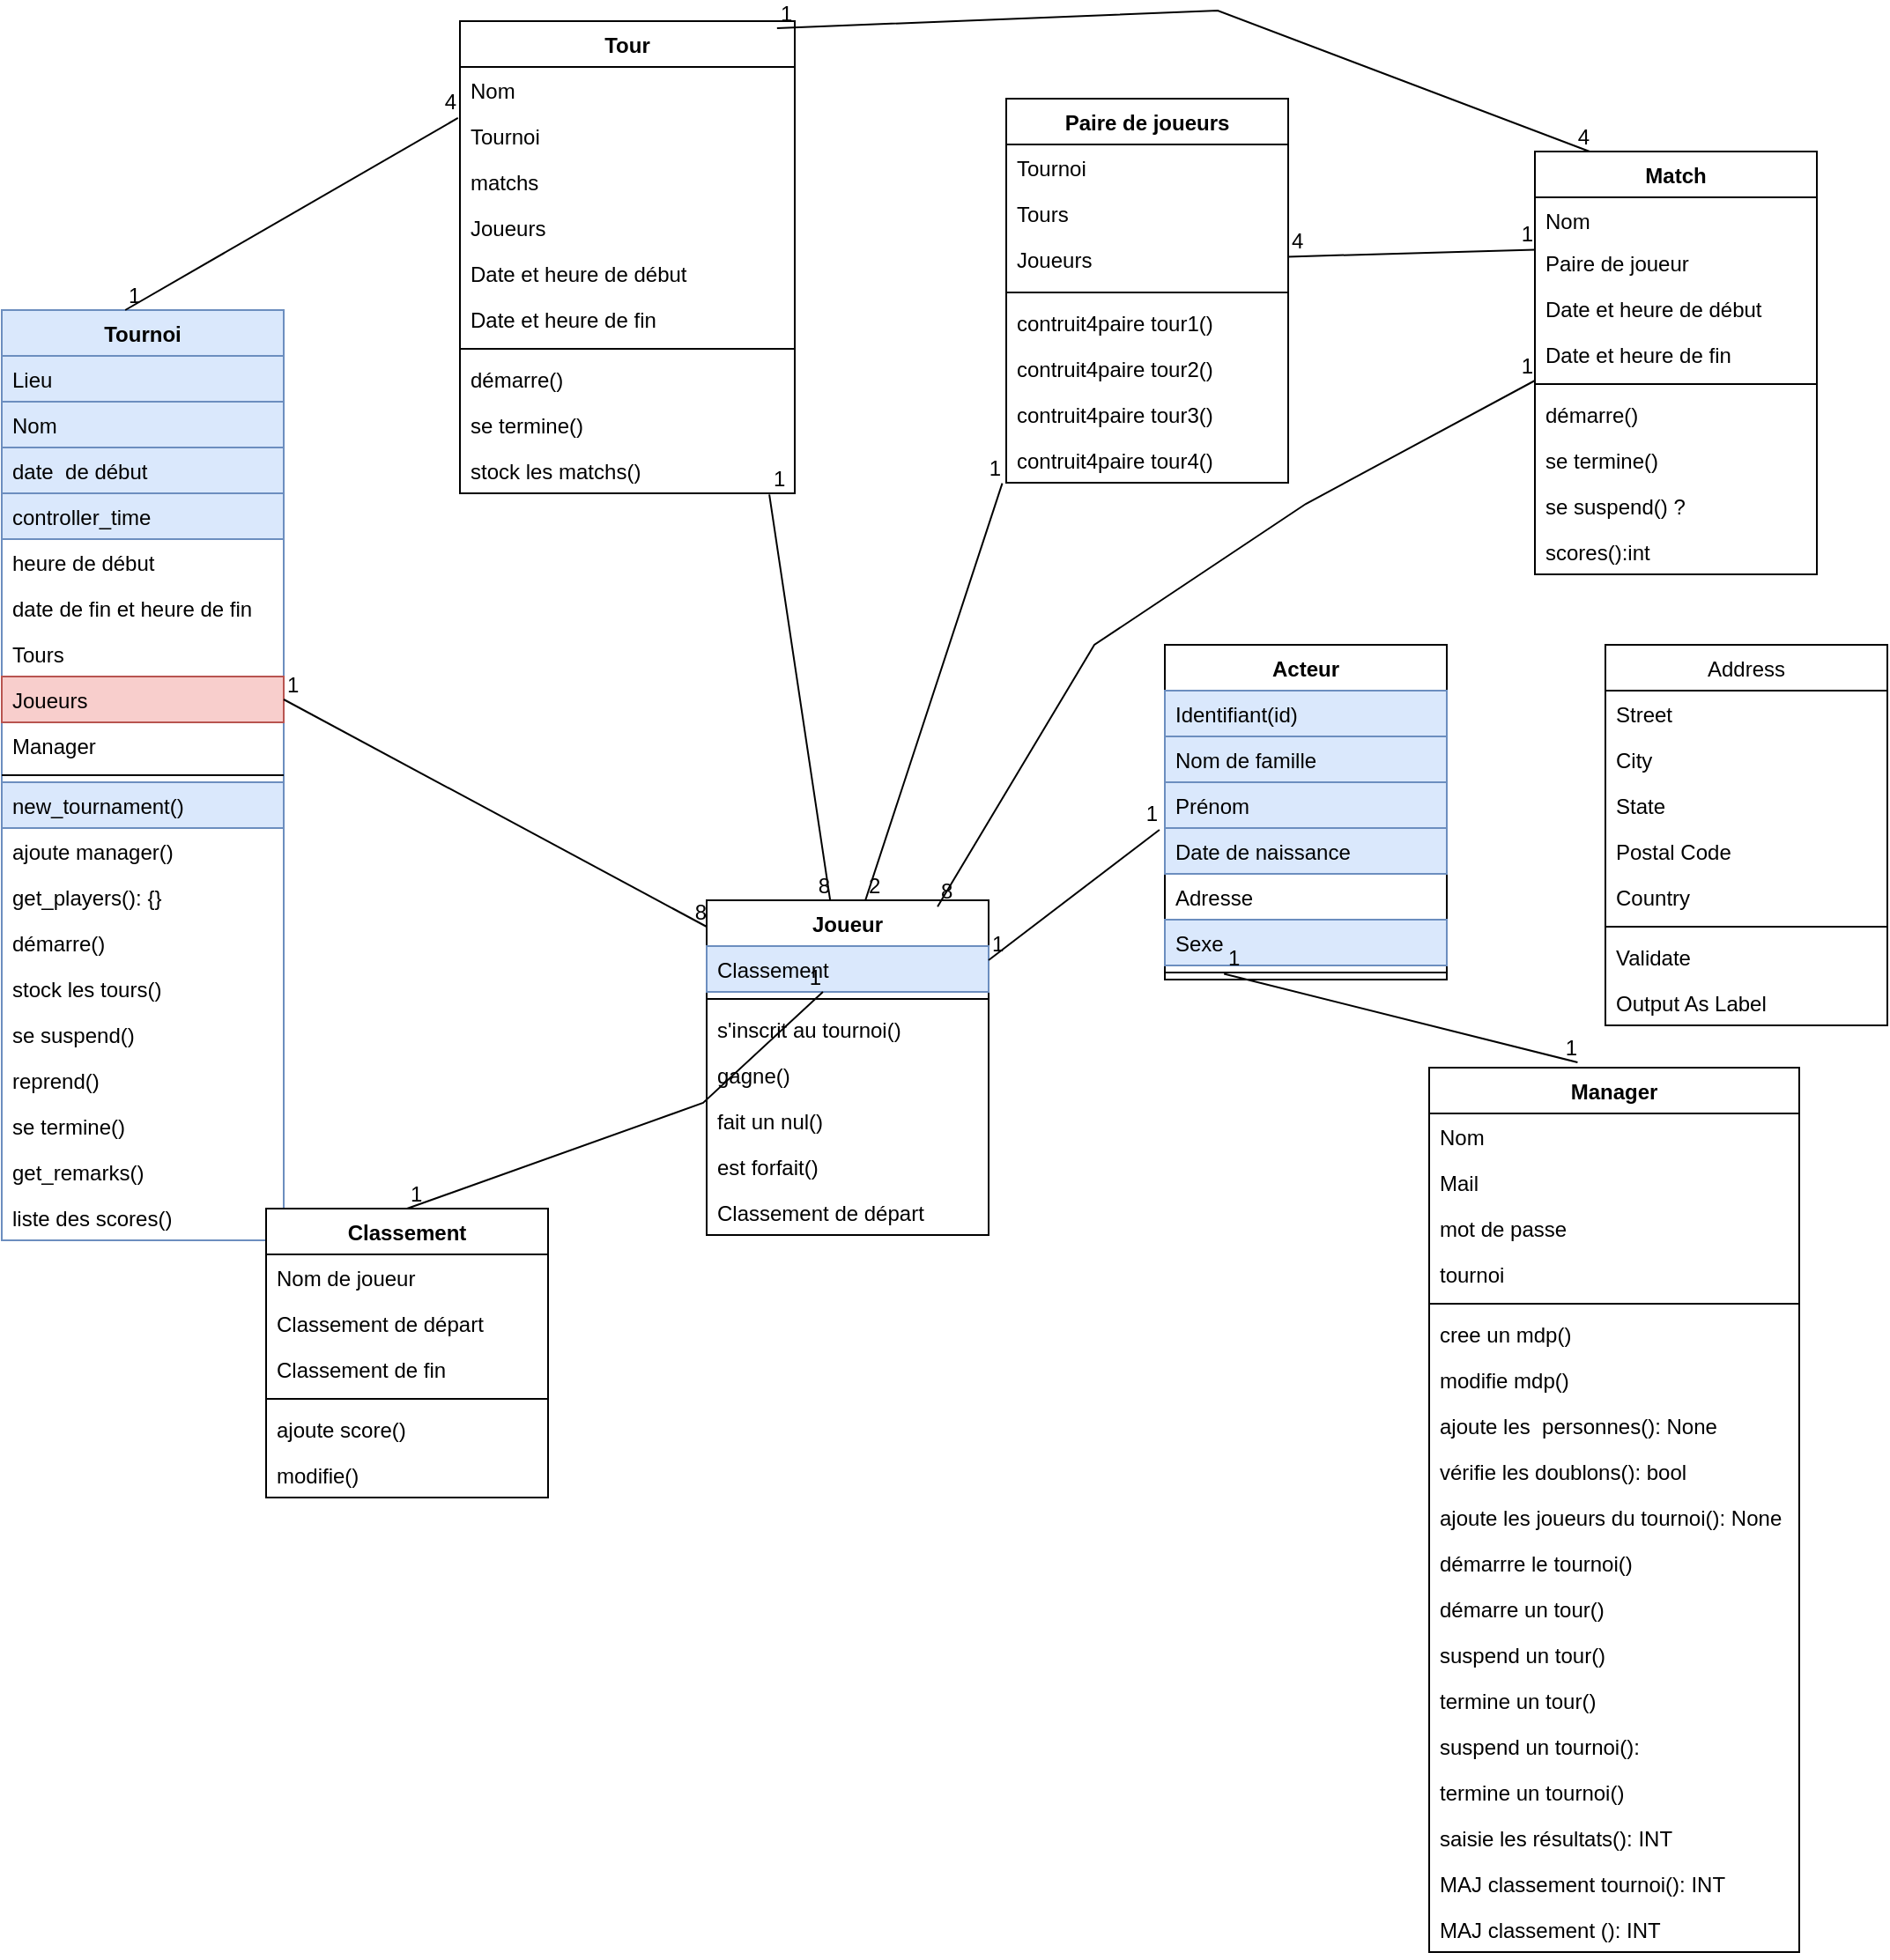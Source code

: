 <mxfile version="13.9.9" type="device" pages="2"><diagram id="kWmn3WvIoDU3WCdnVezN" name="Page-2"><mxGraphModel dx="1408" dy="808" grid="1" gridSize="10" guides="1" tooltips="1" connect="1" arrows="1" fold="1" page="1" pageScale="1" pageWidth="1169" pageHeight="827" math="0" shadow="0"><root><mxCell id="SUhkSOX1mopXVC8sgIFy-0"/><mxCell id="SUhkSOX1mopXVC8sgIFy-1" parent="SUhkSOX1mopXVC8sgIFy-0"/><mxCell id="SUhkSOX1mopXVC8sgIFy-2" value="Tournoi" style="swimlane;fontStyle=1;align=center;verticalAlign=top;childLayout=stackLayout;horizontal=1;startSize=26;horizontalStack=0;resizeParent=1;resizeParentMax=0;resizeLast=0;collapsible=1;marginBottom=0;fillColor=#dae8fc;strokeColor=#6c8ebf;" parent="SUhkSOX1mopXVC8sgIFy-1" vertex="1"><mxGeometry x="90" y="250" width="160" height="528" as="geometry"/></mxCell><mxCell id="SUhkSOX1mopXVC8sgIFy-6" value="Lieu" style="text;strokeColor=#6c8ebf;fillColor=#dae8fc;align=left;verticalAlign=top;spacingLeft=4;spacingRight=4;overflow=hidden;rotatable=0;points=[[0,0.5],[1,0.5]];portConstraint=eastwest;" parent="SUhkSOX1mopXVC8sgIFy-2" vertex="1"><mxGeometry y="26" width="160" height="26" as="geometry"/></mxCell><mxCell id="SUhkSOX1mopXVC8sgIFy-3" value="Nom&#10;" style="text;strokeColor=#6c8ebf;fillColor=#dae8fc;align=left;verticalAlign=top;spacingLeft=4;spacingRight=4;overflow=hidden;rotatable=0;points=[[0,0.5],[1,0.5]];portConstraint=eastwest;" parent="SUhkSOX1mopXVC8sgIFy-2" vertex="1"><mxGeometry y="52" width="160" height="26" as="geometry"/></mxCell><mxCell id="SUhkSOX1mopXVC8sgIFy-7" value="date  de début " style="text;strokeColor=#6c8ebf;fillColor=#dae8fc;align=left;verticalAlign=top;spacingLeft=4;spacingRight=4;overflow=hidden;rotatable=0;points=[[0,0.5],[1,0.5]];portConstraint=eastwest;" parent="SUhkSOX1mopXVC8sgIFy-2" vertex="1"><mxGeometry y="78" width="160" height="26" as="geometry"/></mxCell><mxCell id="SM7NuvIp6jPLUo4adTT6-1" value="controller_time" style="text;strokeColor=#6c8ebf;fillColor=#dae8fc;align=left;verticalAlign=top;spacingLeft=4;spacingRight=4;overflow=hidden;rotatable=0;points=[[0,0.5],[1,0.5]];portConstraint=eastwest;" parent="SUhkSOX1mopXVC8sgIFy-2" vertex="1"><mxGeometry y="104" width="160" height="26" as="geometry"/></mxCell><mxCell id="SM7NuvIp6jPLUo4adTT6-0" value="heure de début " style="text;strokeColor=none;fillColor=none;align=left;verticalAlign=top;spacingLeft=4;spacingRight=4;overflow=hidden;rotatable=0;points=[[0,0.5],[1,0.5]];portConstraint=eastwest;" parent="SUhkSOX1mopXVC8sgIFy-2" vertex="1"><mxGeometry y="130" width="160" height="26" as="geometry"/></mxCell><mxCell id="SUhkSOX1mopXVC8sgIFy-9" value="date de fin et heure de fin" style="text;strokeColor=none;fillColor=none;align=left;verticalAlign=top;spacingLeft=4;spacingRight=4;overflow=hidden;rotatable=0;points=[[0,0.5],[1,0.5]];portConstraint=eastwest;" parent="SUhkSOX1mopXVC8sgIFy-2" vertex="1"><mxGeometry y="156" width="160" height="26" as="geometry"/></mxCell><mxCell id="zh2KhtZaWzaTWjylrkO2-0" value="Tours" style="text;strokeColor=none;fillColor=none;align=left;verticalAlign=top;spacingLeft=4;spacingRight=4;overflow=hidden;rotatable=0;points=[[0,0.5],[1,0.5]];portConstraint=eastwest;" parent="SUhkSOX1mopXVC8sgIFy-2" vertex="1"><mxGeometry y="182" width="160" height="26" as="geometry"/></mxCell><mxCell id="zh2KhtZaWzaTWjylrkO2-20" value="Joueurs" style="text;strokeColor=#b85450;fillColor=#f8cecc;align=left;verticalAlign=top;spacingLeft=4;spacingRight=4;overflow=hidden;rotatable=0;points=[[0,0.5],[1,0.5]];portConstraint=eastwest;" parent="SUhkSOX1mopXVC8sgIFy-2" vertex="1"><mxGeometry y="208" width="160" height="26" as="geometry"/></mxCell><mxCell id="zh2KhtZaWzaTWjylrkO2-89" value="Manager" style="text;strokeColor=none;fillColor=none;align=left;verticalAlign=top;spacingLeft=4;spacingRight=4;overflow=hidden;rotatable=0;points=[[0,0.5],[1,0.5]];portConstraint=eastwest;" parent="SUhkSOX1mopXVC8sgIFy-2" vertex="1"><mxGeometry y="234" width="160" height="26" as="geometry"/></mxCell><mxCell id="SUhkSOX1mopXVC8sgIFy-4" value="" style="line;strokeWidth=1;fillColor=none;align=left;verticalAlign=middle;spacingTop=-1;spacingLeft=3;spacingRight=3;rotatable=0;labelPosition=right;points=[];portConstraint=eastwest;" parent="SUhkSOX1mopXVC8sgIFy-2" vertex="1"><mxGeometry y="260" width="160" height="8" as="geometry"/></mxCell><mxCell id="SUhkSOX1mopXVC8sgIFy-5" value="new_tournament()" style="text;strokeColor=#6c8ebf;fillColor=#dae8fc;align=left;verticalAlign=top;spacingLeft=4;spacingRight=4;overflow=hidden;rotatable=0;points=[[0,0.5],[1,0.5]];portConstraint=eastwest;" parent="SUhkSOX1mopXVC8sgIFy-2" vertex="1"><mxGeometry y="268" width="160" height="26" as="geometry"/></mxCell><mxCell id="zh2KhtZaWzaTWjylrkO2-21" value="ajoute manager()" style="text;strokeColor=none;fillColor=none;align=left;verticalAlign=top;spacingLeft=4;spacingRight=4;overflow=hidden;rotatable=0;points=[[0,0.5],[1,0.5]];portConstraint=eastwest;" parent="SUhkSOX1mopXVC8sgIFy-2" vertex="1"><mxGeometry y="294" width="160" height="26" as="geometry"/></mxCell><mxCell id="SUhkSOX1mopXVC8sgIFy-8" value="get_players(): {}" style="text;strokeColor=none;fillColor=none;align=left;verticalAlign=top;spacingLeft=4;spacingRight=4;overflow=hidden;rotatable=0;points=[[0,0.5],[1,0.5]];portConstraint=eastwest;" parent="SUhkSOX1mopXVC8sgIFy-2" vertex="1"><mxGeometry y="320" width="160" height="26" as="geometry"/></mxCell><mxCell id="8JTPdmsdPMdPanwa1g3C-0" value="démarre()" style="text;strokeColor=none;fillColor=none;align=left;verticalAlign=top;spacingLeft=4;spacingRight=4;overflow=hidden;rotatable=0;points=[[0,0.5],[1,0.5]];portConstraint=eastwest;" parent="SUhkSOX1mopXVC8sgIFy-2" vertex="1"><mxGeometry y="346" width="160" height="26" as="geometry"/></mxCell><mxCell id="zh2KhtZaWzaTWjylrkO2-29" value="stock les tours()" style="text;strokeColor=none;fillColor=none;align=left;verticalAlign=top;spacingLeft=4;spacingRight=4;overflow=hidden;rotatable=0;points=[[0,0.5],[1,0.5]];portConstraint=eastwest;" parent="SUhkSOX1mopXVC8sgIFy-2" vertex="1"><mxGeometry y="372" width="160" height="26" as="geometry"/></mxCell><mxCell id="zh2KhtZaWzaTWjylrkO2-23" value="se suspend()" style="text;strokeColor=none;fillColor=none;align=left;verticalAlign=top;spacingLeft=4;spacingRight=4;overflow=hidden;rotatable=0;points=[[0,0.5],[1,0.5]];portConstraint=eastwest;" parent="SUhkSOX1mopXVC8sgIFy-2" vertex="1"><mxGeometry y="398" width="160" height="26" as="geometry"/></mxCell><mxCell id="8JTPdmsdPMdPanwa1g3C-1" value="reprend()" style="text;strokeColor=none;fillColor=none;align=left;verticalAlign=top;spacingLeft=4;spacingRight=4;overflow=hidden;rotatable=0;points=[[0,0.5],[1,0.5]];portConstraint=eastwest;" parent="SUhkSOX1mopXVC8sgIFy-2" vertex="1"><mxGeometry y="424" width="160" height="26" as="geometry"/></mxCell><mxCell id="zh2KhtZaWzaTWjylrkO2-22" value="se termine()" style="text;strokeColor=none;fillColor=none;align=left;verticalAlign=top;spacingLeft=4;spacingRight=4;overflow=hidden;rotatable=0;points=[[0,0.5],[1,0.5]];portConstraint=eastwest;" parent="SUhkSOX1mopXVC8sgIFy-2" vertex="1"><mxGeometry y="450" width="160" height="26" as="geometry"/></mxCell><mxCell id="zh2KhtZaWzaTWjylrkO2-2" value="get_remarks()" style="text;strokeColor=none;fillColor=none;align=left;verticalAlign=top;spacingLeft=4;spacingRight=4;overflow=hidden;rotatable=0;points=[[0,0.5],[1,0.5]];portConstraint=eastwest;" parent="SUhkSOX1mopXVC8sgIFy-2" vertex="1"><mxGeometry y="476" width="160" height="26" as="geometry"/></mxCell><mxCell id="zh2KhtZaWzaTWjylrkO2-48" value="liste des scores()" style="text;strokeColor=none;fillColor=none;align=left;verticalAlign=top;spacingLeft=4;spacingRight=4;overflow=hidden;rotatable=0;points=[[0,0.5],[1,0.5]];portConstraint=eastwest;" parent="SUhkSOX1mopXVC8sgIFy-2" vertex="1"><mxGeometry y="502" width="160" height="26" as="geometry"/></mxCell><mxCell id="Jb8K4s-hk90V1Y3tIXpX-0" value="Tour" style="swimlane;fontStyle=1;align=center;verticalAlign=top;childLayout=stackLayout;horizontal=1;startSize=26;horizontalStack=0;resizeParent=1;resizeParentMax=0;resizeLast=0;collapsible=1;marginBottom=0;" parent="SUhkSOX1mopXVC8sgIFy-1" vertex="1"><mxGeometry x="350" y="86" width="190" height="268" as="geometry"/></mxCell><mxCell id="Jb8K4s-hk90V1Y3tIXpX-1" value="Nom&#10;" style="text;strokeColor=none;fillColor=none;align=left;verticalAlign=top;spacingLeft=4;spacingRight=4;overflow=hidden;rotatable=0;points=[[0,0.5],[1,0.5]];portConstraint=eastwest;" parent="Jb8K4s-hk90V1Y3tIXpX-0" vertex="1"><mxGeometry y="26" width="190" height="26" as="geometry"/></mxCell><mxCell id="zh2KhtZaWzaTWjylrkO2-1" value="Tournoi" style="text;strokeColor=none;fillColor=none;align=left;verticalAlign=top;spacingLeft=4;spacingRight=4;overflow=hidden;rotatable=0;points=[[0,0.5],[1,0.5]];portConstraint=eastwest;" parent="Jb8K4s-hk90V1Y3tIXpX-0" vertex="1"><mxGeometry y="52" width="190" height="26" as="geometry"/></mxCell><mxCell id="8JTPdmsdPMdPanwa1g3C-17" value="matchs" style="text;strokeColor=none;fillColor=none;align=left;verticalAlign=top;spacingLeft=4;spacingRight=4;overflow=hidden;rotatable=0;points=[[0,0.5],[1,0.5]];portConstraint=eastwest;" parent="Jb8K4s-hk90V1Y3tIXpX-0" vertex="1"><mxGeometry y="78" width="190" height="26" as="geometry"/></mxCell><mxCell id="zh2KhtZaWzaTWjylrkO2-19" value="Joueurs" style="text;strokeColor=none;fillColor=none;align=left;verticalAlign=top;spacingLeft=4;spacingRight=4;overflow=hidden;rotatable=0;points=[[0,0.5],[1,0.5]];portConstraint=eastwest;" parent="Jb8K4s-hk90V1Y3tIXpX-0" vertex="1"><mxGeometry y="104" width="190" height="26" as="geometry"/></mxCell><mxCell id="zh2KhtZaWzaTWjylrkO2-26" value="Date et heure de début" style="text;strokeColor=none;fillColor=none;align=left;verticalAlign=top;spacingLeft=4;spacingRight=4;overflow=hidden;rotatable=0;points=[[0,0.5],[1,0.5]];portConstraint=eastwest;" parent="Jb8K4s-hk90V1Y3tIXpX-0" vertex="1"><mxGeometry y="130" width="190" height="26" as="geometry"/></mxCell><mxCell id="zh2KhtZaWzaTWjylrkO2-27" value="Date et heure de fin" style="text;strokeColor=none;fillColor=none;align=left;verticalAlign=top;spacingLeft=4;spacingRight=4;overflow=hidden;rotatable=0;points=[[0,0.5],[1,0.5]];portConstraint=eastwest;" parent="Jb8K4s-hk90V1Y3tIXpX-0" vertex="1"><mxGeometry y="156" width="190" height="26" as="geometry"/></mxCell><mxCell id="Jb8K4s-hk90V1Y3tIXpX-5" value="" style="line;strokeWidth=1;fillColor=none;align=left;verticalAlign=middle;spacingTop=-1;spacingLeft=3;spacingRight=3;rotatable=0;labelPosition=right;points=[];portConstraint=eastwest;" parent="Jb8K4s-hk90V1Y3tIXpX-0" vertex="1"><mxGeometry y="182" width="190" height="8" as="geometry"/></mxCell><mxCell id="Jb8K4s-hk90V1Y3tIXpX-9" value="démarre()" style="text;strokeColor=none;fillColor=none;align=left;verticalAlign=top;spacingLeft=4;spacingRight=4;overflow=hidden;rotatable=0;points=[[0,0.5],[1,0.5]];portConstraint=eastwest;" parent="Jb8K4s-hk90V1Y3tIXpX-0" vertex="1"><mxGeometry y="190" width="190" height="26" as="geometry"/></mxCell><mxCell id="zh2KhtZaWzaTWjylrkO2-24" value="se termine()" style="text;strokeColor=none;fillColor=none;align=left;verticalAlign=top;spacingLeft=4;spacingRight=4;overflow=hidden;rotatable=0;points=[[0,0.5],[1,0.5]];portConstraint=eastwest;" parent="Jb8K4s-hk90V1Y3tIXpX-0" vertex="1"><mxGeometry y="216" width="190" height="26" as="geometry"/></mxCell><mxCell id="zh2KhtZaWzaTWjylrkO2-28" value="stock les matchs()" style="text;strokeColor=none;fillColor=none;align=left;verticalAlign=top;spacingLeft=4;spacingRight=4;overflow=hidden;rotatable=0;points=[[0,0.5],[1,0.5]];portConstraint=eastwest;" parent="Jb8K4s-hk90V1Y3tIXpX-0" vertex="1"><mxGeometry y="242" width="190" height="26" as="geometry"/></mxCell><mxCell id="Jb8K4s-hk90V1Y3tIXpX-10" value="Match" style="swimlane;fontStyle=1;align=center;verticalAlign=top;childLayout=stackLayout;horizontal=1;startSize=26;horizontalStack=0;resizeParent=1;resizeParentMax=0;resizeLast=0;collapsible=1;marginBottom=0;" parent="SUhkSOX1mopXVC8sgIFy-1" vertex="1"><mxGeometry x="960" y="160" width="160" height="240" as="geometry"/></mxCell><mxCell id="Jb8K4s-hk90V1Y3tIXpX-11" value="Nom&#10;" style="text;strokeColor=none;fillColor=none;align=left;verticalAlign=top;spacingLeft=4;spacingRight=4;overflow=hidden;rotatable=0;points=[[0,0.5],[1,0.5]];portConstraint=eastwest;" parent="Jb8K4s-hk90V1Y3tIXpX-10" vertex="1"><mxGeometry y="26" width="160" height="24" as="geometry"/></mxCell><mxCell id="zh2KhtZaWzaTWjylrkO2-7" value="Paire de joueur" style="text;strokeColor=none;fillColor=none;align=left;verticalAlign=top;spacingLeft=4;spacingRight=4;overflow=hidden;rotatable=0;points=[[0,0.5],[1,0.5]];portConstraint=eastwest;" parent="Jb8K4s-hk90V1Y3tIXpX-10" vertex="1"><mxGeometry y="50" width="160" height="26" as="geometry"/></mxCell><mxCell id="GfFB_19qRsgLM6fxiwsu-3" value="Date et heure de début" style="text;strokeColor=none;fillColor=none;align=left;verticalAlign=top;spacingLeft=4;spacingRight=4;overflow=hidden;rotatable=0;points=[[0,0.5],[1,0.5]];portConstraint=eastwest;" parent="Jb8K4s-hk90V1Y3tIXpX-10" vertex="1"><mxGeometry y="76" width="160" height="26" as="geometry"/></mxCell><mxCell id="GfFB_19qRsgLM6fxiwsu-4" value="Date et heure de fin" style="text;strokeColor=none;fillColor=none;align=left;verticalAlign=top;spacingLeft=4;spacingRight=4;overflow=hidden;rotatable=0;points=[[0,0.5],[1,0.5]];portConstraint=eastwest;" parent="Jb8K4s-hk90V1Y3tIXpX-10" vertex="1"><mxGeometry y="102" width="160" height="26" as="geometry"/></mxCell><mxCell id="Jb8K4s-hk90V1Y3tIXpX-12" value="" style="line;strokeWidth=1;fillColor=none;align=left;verticalAlign=middle;spacingTop=-1;spacingLeft=3;spacingRight=3;rotatable=0;labelPosition=right;points=[];portConstraint=eastwest;" parent="Jb8K4s-hk90V1Y3tIXpX-10" vertex="1"><mxGeometry y="128" width="160" height="8" as="geometry"/></mxCell><mxCell id="Jb8K4s-hk90V1Y3tIXpX-13" value="démarre()&#10;" style="text;strokeColor=none;fillColor=none;align=left;verticalAlign=top;spacingLeft=4;spacingRight=4;overflow=hidden;rotatable=0;points=[[0,0.5],[1,0.5]];portConstraint=eastwest;" parent="Jb8K4s-hk90V1Y3tIXpX-10" vertex="1"><mxGeometry y="136" width="160" height="26" as="geometry"/></mxCell><mxCell id="zh2KhtZaWzaTWjylrkO2-8" value="se termine()" style="text;strokeColor=none;fillColor=none;align=left;verticalAlign=top;spacingLeft=4;spacingRight=4;overflow=hidden;rotatable=0;points=[[0,0.5],[1,0.5]];portConstraint=eastwest;" parent="Jb8K4s-hk90V1Y3tIXpX-10" vertex="1"><mxGeometry y="162" width="160" height="26" as="geometry"/></mxCell><mxCell id="zh2KhtZaWzaTWjylrkO2-9" value="se suspend() ?" style="text;strokeColor=none;fillColor=none;align=left;verticalAlign=top;spacingLeft=4;spacingRight=4;overflow=hidden;rotatable=0;points=[[0,0.5],[1,0.5]];portConstraint=eastwest;" parent="Jb8K4s-hk90V1Y3tIXpX-10" vertex="1"><mxGeometry y="188" width="160" height="26" as="geometry"/></mxCell><mxCell id="zh2KhtZaWzaTWjylrkO2-10" value="scores():int" style="text;strokeColor=none;fillColor=none;align=left;verticalAlign=top;spacingLeft=4;spacingRight=4;overflow=hidden;rotatable=0;points=[[0,0.5],[1,0.5]];portConstraint=eastwest;" parent="Jb8K4s-hk90V1Y3tIXpX-10" vertex="1"><mxGeometry y="214" width="160" height="26" as="geometry"/></mxCell><mxCell id="Jb8K4s-hk90V1Y3tIXpX-30" value="Joueur" style="swimlane;fontStyle=1;align=center;verticalAlign=top;childLayout=stackLayout;horizontal=1;startSize=26;horizontalStack=0;resizeParent=1;resizeParentMax=0;resizeLast=0;collapsible=1;marginBottom=0;" parent="SUhkSOX1mopXVC8sgIFy-1" vertex="1"><mxGeometry x="490" y="585" width="160" height="190" as="geometry"/></mxCell><mxCell id="Jb8K4s-hk90V1Y3tIXpX-38" value="Classement" style="text;strokeColor=#6c8ebf;fillColor=#dae8fc;align=left;verticalAlign=top;spacingLeft=4;spacingRight=4;overflow=hidden;rotatable=0;points=[[0,0.5],[1,0.5]];portConstraint=eastwest;" parent="Jb8K4s-hk90V1Y3tIXpX-30" vertex="1"><mxGeometry y="26" width="160" height="26" as="geometry"/></mxCell><mxCell id="Jb8K4s-hk90V1Y3tIXpX-32" value="" style="line;strokeWidth=1;fillColor=none;align=left;verticalAlign=middle;spacingTop=-1;spacingLeft=3;spacingRight=3;rotatable=0;labelPosition=right;points=[];portConstraint=eastwest;" parent="Jb8K4s-hk90V1Y3tIXpX-30" vertex="1"><mxGeometry y="52" width="160" height="8" as="geometry"/></mxCell><mxCell id="Jb8K4s-hk90V1Y3tIXpX-42" value="s'inscrit au tournoi()" style="text;strokeColor=none;fillColor=none;align=left;verticalAlign=top;spacingLeft=4;spacingRight=4;overflow=hidden;rotatable=0;points=[[0,0.5],[1,0.5]];portConstraint=eastwest;" parent="Jb8K4s-hk90V1Y3tIXpX-30" vertex="1"><mxGeometry y="60" width="160" height="26" as="geometry"/></mxCell><mxCell id="Jb8K4s-hk90V1Y3tIXpX-33" value="gagne()" style="text;strokeColor=none;fillColor=none;align=left;verticalAlign=top;spacingLeft=4;spacingRight=4;overflow=hidden;rotatable=0;points=[[0,0.5],[1,0.5]];portConstraint=eastwest;" parent="Jb8K4s-hk90V1Y3tIXpX-30" vertex="1"><mxGeometry y="86" width="160" height="26" as="geometry"/></mxCell><mxCell id="Jb8K4s-hk90V1Y3tIXpX-40" value="fait un nul()" style="text;strokeColor=none;fillColor=none;align=left;verticalAlign=top;spacingLeft=4;spacingRight=4;overflow=hidden;rotatable=0;points=[[0,0.5],[1,0.5]];portConstraint=eastwest;" parent="Jb8K4s-hk90V1Y3tIXpX-30" vertex="1"><mxGeometry y="112" width="160" height="26" as="geometry"/></mxCell><mxCell id="zh2KhtZaWzaTWjylrkO2-49" value="est forfait()" style="text;strokeColor=none;fillColor=none;align=left;verticalAlign=top;spacingLeft=4;spacingRight=4;overflow=hidden;rotatable=0;points=[[0,0.5],[1,0.5]];portConstraint=eastwest;" parent="Jb8K4s-hk90V1Y3tIXpX-30" vertex="1"><mxGeometry y="138" width="160" height="26" as="geometry"/></mxCell><mxCell id="GfFB_19qRsgLM6fxiwsu-0" value="Classement de départ" style="text;strokeColor=none;fillColor=none;align=left;verticalAlign=top;spacingLeft=4;spacingRight=4;overflow=hidden;rotatable=0;points=[[0,0.5],[1,0.5]];portConstraint=eastwest;" parent="Jb8K4s-hk90V1Y3tIXpX-30" vertex="1"><mxGeometry y="164" width="160" height="26" as="geometry"/></mxCell><mxCell id="iq08pLfvF_OQYzHSfYrJ-0" value="Address" style="swimlane;fontStyle=0;align=center;verticalAlign=top;childLayout=stackLayout;horizontal=1;startSize=26;horizontalStack=0;resizeParent=1;resizeLast=0;collapsible=1;marginBottom=0;rounded=0;shadow=0;strokeWidth=1;" parent="SUhkSOX1mopXVC8sgIFy-1" vertex="1"><mxGeometry x="1000" y="440" width="160" height="216" as="geometry"><mxRectangle x="550" y="140" width="160" height="26" as="alternateBounds"/></mxGeometry></mxCell><mxCell id="iq08pLfvF_OQYzHSfYrJ-1" value="Street" style="text;align=left;verticalAlign=top;spacingLeft=4;spacingRight=4;overflow=hidden;rotatable=0;points=[[0,0.5],[1,0.5]];portConstraint=eastwest;" parent="iq08pLfvF_OQYzHSfYrJ-0" vertex="1"><mxGeometry y="26" width="160" height="26" as="geometry"/></mxCell><mxCell id="iq08pLfvF_OQYzHSfYrJ-2" value="City" style="text;align=left;verticalAlign=top;spacingLeft=4;spacingRight=4;overflow=hidden;rotatable=0;points=[[0,0.5],[1,0.5]];portConstraint=eastwest;rounded=0;shadow=0;html=0;" parent="iq08pLfvF_OQYzHSfYrJ-0" vertex="1"><mxGeometry y="52" width="160" height="26" as="geometry"/></mxCell><mxCell id="iq08pLfvF_OQYzHSfYrJ-3" value="State" style="text;align=left;verticalAlign=top;spacingLeft=4;spacingRight=4;overflow=hidden;rotatable=0;points=[[0,0.5],[1,0.5]];portConstraint=eastwest;rounded=0;shadow=0;html=0;" parent="iq08pLfvF_OQYzHSfYrJ-0" vertex="1"><mxGeometry y="78" width="160" height="26" as="geometry"/></mxCell><mxCell id="iq08pLfvF_OQYzHSfYrJ-4" value="Postal Code" style="text;align=left;verticalAlign=top;spacingLeft=4;spacingRight=4;overflow=hidden;rotatable=0;points=[[0,0.5],[1,0.5]];portConstraint=eastwest;rounded=0;shadow=0;html=0;" parent="iq08pLfvF_OQYzHSfYrJ-0" vertex="1"><mxGeometry y="104" width="160" height="26" as="geometry"/></mxCell><mxCell id="iq08pLfvF_OQYzHSfYrJ-5" value="Country" style="text;align=left;verticalAlign=top;spacingLeft=4;spacingRight=4;overflow=hidden;rotatable=0;points=[[0,0.5],[1,0.5]];portConstraint=eastwest;rounded=0;shadow=0;html=0;" parent="iq08pLfvF_OQYzHSfYrJ-0" vertex="1"><mxGeometry y="130" width="160" height="26" as="geometry"/></mxCell><mxCell id="iq08pLfvF_OQYzHSfYrJ-6" value="" style="line;html=1;strokeWidth=1;align=left;verticalAlign=middle;spacingTop=-1;spacingLeft=3;spacingRight=3;rotatable=0;labelPosition=right;points=[];portConstraint=eastwest;" parent="iq08pLfvF_OQYzHSfYrJ-0" vertex="1"><mxGeometry y="156" width="160" height="8" as="geometry"/></mxCell><mxCell id="iq08pLfvF_OQYzHSfYrJ-7" value="Validate" style="text;align=left;verticalAlign=top;spacingLeft=4;spacingRight=4;overflow=hidden;rotatable=0;points=[[0,0.5],[1,0.5]];portConstraint=eastwest;" parent="iq08pLfvF_OQYzHSfYrJ-0" vertex="1"><mxGeometry y="164" width="160" height="26" as="geometry"/></mxCell><mxCell id="iq08pLfvF_OQYzHSfYrJ-8" value="Output As Label" style="text;align=left;verticalAlign=top;spacingLeft=4;spacingRight=4;overflow=hidden;rotatable=0;points=[[0,0.5],[1,0.5]];portConstraint=eastwest;" parent="iq08pLfvF_OQYzHSfYrJ-0" vertex="1"><mxGeometry y="190" width="160" height="26" as="geometry"/></mxCell><mxCell id="zh2KhtZaWzaTWjylrkO2-11" value="" style="endArrow=none;html=1;rounded=0;exitX=1;exitY=0.5;exitDx=0;exitDy=0;" parent="SUhkSOX1mopXVC8sgIFy-1" source="zh2KhtZaWzaTWjylrkO2-20" edge="1"><mxGeometry relative="1" as="geometry"><mxPoint x="250" y="393" as="sourcePoint"/><mxPoint x="490" y="600" as="targetPoint"/></mxGeometry></mxCell><mxCell id="zh2KhtZaWzaTWjylrkO2-12" value="1" style="resizable=0;html=1;align=left;verticalAlign=bottom;" parent="zh2KhtZaWzaTWjylrkO2-11" connectable="0" vertex="1"><mxGeometry x="-1" relative="1" as="geometry"/></mxCell><mxCell id="zh2KhtZaWzaTWjylrkO2-13" value="8" style="resizable=0;html=1;align=right;verticalAlign=bottom;" parent="zh2KhtZaWzaTWjylrkO2-11" connectable="0" vertex="1"><mxGeometry x="1" relative="1" as="geometry"/></mxCell><mxCell id="zh2KhtZaWzaTWjylrkO2-16" value="" style="endArrow=none;html=1;rounded=0;exitX=0.924;exitY=1.028;exitDx=0;exitDy=0;exitPerimeter=0;entryX=0.438;entryY=0;entryDx=0;entryDy=0;entryPerimeter=0;" parent="SUhkSOX1mopXVC8sgIFy-1" source="zh2KhtZaWzaTWjylrkO2-28" target="Jb8K4s-hk90V1Y3tIXpX-30" edge="1"><mxGeometry relative="1" as="geometry"><mxPoint x="505" y="380" as="sourcePoint"/><mxPoint x="665" y="380" as="targetPoint"/></mxGeometry></mxCell><mxCell id="zh2KhtZaWzaTWjylrkO2-17" value="1" style="resizable=0;html=1;align=left;verticalAlign=bottom;" parent="zh2KhtZaWzaTWjylrkO2-16" connectable="0" vertex="1"><mxGeometry x="-1" relative="1" as="geometry"/></mxCell><mxCell id="zh2KhtZaWzaTWjylrkO2-18" value="8" style="resizable=0;html=1;align=right;verticalAlign=bottom;" parent="zh2KhtZaWzaTWjylrkO2-16" connectable="0" vertex="1"><mxGeometry x="1" relative="1" as="geometry"/></mxCell><mxCell id="zh2KhtZaWzaTWjylrkO2-30" value="Classement" style="swimlane;fontStyle=1;align=center;verticalAlign=top;childLayout=stackLayout;horizontal=1;startSize=26;horizontalStack=0;resizeParent=1;resizeParentMax=0;resizeLast=0;collapsible=1;marginBottom=0;" parent="SUhkSOX1mopXVC8sgIFy-1" vertex="1"><mxGeometry x="240" y="760" width="160" height="164" as="geometry"/></mxCell><mxCell id="GfFB_19qRsgLM6fxiwsu-2" value="Nom de joueur" style="text;strokeColor=none;fillColor=none;align=left;verticalAlign=top;spacingLeft=4;spacingRight=4;overflow=hidden;rotatable=0;points=[[0,0.5],[1,0.5]];portConstraint=eastwest;" parent="zh2KhtZaWzaTWjylrkO2-30" vertex="1"><mxGeometry y="26" width="160" height="26" as="geometry"/></mxCell><mxCell id="zh2KhtZaWzaTWjylrkO2-31" value="Classement de départ" style="text;strokeColor=none;fillColor=none;align=left;verticalAlign=top;spacingLeft=4;spacingRight=4;overflow=hidden;rotatable=0;points=[[0,0.5],[1,0.5]];portConstraint=eastwest;" parent="zh2KhtZaWzaTWjylrkO2-30" vertex="1"><mxGeometry y="52" width="160" height="26" as="geometry"/></mxCell><mxCell id="zh2KhtZaWzaTWjylrkO2-34" value="Classement de fin" style="text;strokeColor=none;fillColor=none;align=left;verticalAlign=top;spacingLeft=4;spacingRight=4;overflow=hidden;rotatable=0;points=[[0,0.5],[1,0.5]];portConstraint=eastwest;" parent="zh2KhtZaWzaTWjylrkO2-30" vertex="1"><mxGeometry y="78" width="160" height="26" as="geometry"/></mxCell><mxCell id="zh2KhtZaWzaTWjylrkO2-32" value="" style="line;strokeWidth=1;fillColor=none;align=left;verticalAlign=middle;spacingTop=-1;spacingLeft=3;spacingRight=3;rotatable=0;labelPosition=right;points=[];portConstraint=eastwest;" parent="zh2KhtZaWzaTWjylrkO2-30" vertex="1"><mxGeometry y="104" width="160" height="8" as="geometry"/></mxCell><mxCell id="zh2KhtZaWzaTWjylrkO2-33" value="ajoute score()" style="text;strokeColor=none;fillColor=none;align=left;verticalAlign=top;spacingLeft=4;spacingRight=4;overflow=hidden;rotatable=0;points=[[0,0.5],[1,0.5]];portConstraint=eastwest;" parent="zh2KhtZaWzaTWjylrkO2-30" vertex="1"><mxGeometry y="112" width="160" height="26" as="geometry"/></mxCell><mxCell id="zh2KhtZaWzaTWjylrkO2-47" value="modifie()" style="text;strokeColor=none;fillColor=none;align=left;verticalAlign=top;spacingLeft=4;spacingRight=4;overflow=hidden;rotatable=0;points=[[0,0.5],[1,0.5]];portConstraint=eastwest;" parent="zh2KhtZaWzaTWjylrkO2-30" vertex="1"><mxGeometry y="138" width="160" height="26" as="geometry"/></mxCell><mxCell id="zh2KhtZaWzaTWjylrkO2-35" value="" style="endArrow=none;html=1;rounded=0;entryX=0;entryY=0.25;entryDx=0;entryDy=0;entryPerimeter=0;exitX=0.819;exitY=0.019;exitDx=0;exitDy=0;exitPerimeter=0;" parent="SUhkSOX1mopXVC8sgIFy-1" source="Jb8K4s-hk90V1Y3tIXpX-30" target="Jb8K4s-hk90V1Y3tIXpX-12" edge="1"><mxGeometry relative="1" as="geometry"><mxPoint x="621" y="580" as="sourcePoint"/><mxPoint x="745" y="380" as="targetPoint"/><Array as="points"><mxPoint x="710" y="440"/><mxPoint x="830" y="360"/></Array></mxGeometry></mxCell><mxCell id="zh2KhtZaWzaTWjylrkO2-36" value="8" style="resizable=0;html=1;align=left;verticalAlign=bottom;" parent="zh2KhtZaWzaTWjylrkO2-35" connectable="0" vertex="1"><mxGeometry x="-1" relative="1" as="geometry"/></mxCell><mxCell id="zh2KhtZaWzaTWjylrkO2-37" value="1" style="resizable=0;html=1;align=right;verticalAlign=bottom;" parent="zh2KhtZaWzaTWjylrkO2-35" connectable="0" vertex="1"><mxGeometry x="1" relative="1" as="geometry"/></mxCell><mxCell id="zh2KhtZaWzaTWjylrkO2-38" value="" style="endArrow=none;html=1;rounded=0;entryX=-0.006;entryY=0.115;entryDx=0;entryDy=0;entryPerimeter=0;exitX=0.438;exitY=0;exitDx=0;exitDy=0;exitPerimeter=0;" parent="SUhkSOX1mopXVC8sgIFy-1" source="SUhkSOX1mopXVC8sgIFy-2" target="zh2KhtZaWzaTWjylrkO2-1" edge="1"><mxGeometry relative="1" as="geometry"><mxPoint x="150" y="140" as="sourcePoint"/><mxPoint x="310" y="140" as="targetPoint"/></mxGeometry></mxCell><mxCell id="zh2KhtZaWzaTWjylrkO2-39" value="1" style="resizable=0;html=1;align=left;verticalAlign=bottom;" parent="zh2KhtZaWzaTWjylrkO2-38" connectable="0" vertex="1"><mxGeometry x="-1" relative="1" as="geometry"/></mxCell><mxCell id="zh2KhtZaWzaTWjylrkO2-40" value="4" style="resizable=0;html=1;align=right;verticalAlign=bottom;" parent="zh2KhtZaWzaTWjylrkO2-38" connectable="0" vertex="1"><mxGeometry x="1" relative="1" as="geometry"/></mxCell><mxCell id="zh2KhtZaWzaTWjylrkO2-54" value="Acteur" style="swimlane;fontStyle=1;align=center;verticalAlign=top;childLayout=stackLayout;horizontal=1;startSize=26;horizontalStack=0;resizeParent=1;resizeParentMax=0;resizeLast=0;collapsible=1;marginBottom=0;" parent="SUhkSOX1mopXVC8sgIFy-1" vertex="1"><mxGeometry x="750" y="440" width="160" height="190" as="geometry"/></mxCell><mxCell id="zh2KhtZaWzaTWjylrkO2-55" value="Identifiant(id)" style="text;strokeColor=#6c8ebf;fillColor=#dae8fc;align=left;verticalAlign=top;spacingLeft=4;spacingRight=4;overflow=hidden;rotatable=0;points=[[0,0.5],[1,0.5]];portConstraint=eastwest;" parent="zh2KhtZaWzaTWjylrkO2-54" vertex="1"><mxGeometry y="26" width="160" height="26" as="geometry"/></mxCell><mxCell id="SM7NuvIp6jPLUo4adTT6-2" value="Nom de famille" style="text;strokeColor=#6c8ebf;fillColor=#dae8fc;align=left;verticalAlign=top;spacingLeft=4;spacingRight=4;overflow=hidden;rotatable=0;points=[[0,0.5],[1,0.5]];portConstraint=eastwest;" parent="zh2KhtZaWzaTWjylrkO2-54" vertex="1"><mxGeometry y="52" width="160" height="26" as="geometry"/></mxCell><mxCell id="zh2KhtZaWzaTWjylrkO2-56" value="Prénom" style="text;strokeColor=#6c8ebf;fillColor=#dae8fc;align=left;verticalAlign=top;spacingLeft=4;spacingRight=4;overflow=hidden;rotatable=0;points=[[0,0.5],[1,0.5]];portConstraint=eastwest;" parent="zh2KhtZaWzaTWjylrkO2-54" vertex="1"><mxGeometry y="78" width="160" height="26" as="geometry"/></mxCell><mxCell id="zh2KhtZaWzaTWjylrkO2-57" value="Date de naissance" style="text;strokeColor=#6c8ebf;fillColor=#dae8fc;align=left;verticalAlign=top;spacingLeft=4;spacingRight=4;overflow=hidden;rotatable=0;points=[[0,0.5],[1,0.5]];portConstraint=eastwest;" parent="zh2KhtZaWzaTWjylrkO2-54" vertex="1"><mxGeometry y="104" width="160" height="26" as="geometry"/></mxCell><mxCell id="zh2KhtZaWzaTWjylrkO2-58" value="Adresse" style="text;strokeColor=none;fillColor=none;align=left;verticalAlign=top;spacingLeft=4;spacingRight=4;overflow=hidden;rotatable=0;points=[[0,0.5],[1,0.5]];portConstraint=eastwest;" parent="zh2KhtZaWzaTWjylrkO2-54" vertex="1"><mxGeometry y="130" width="160" height="26" as="geometry"/></mxCell><mxCell id="zh2KhtZaWzaTWjylrkO2-59" value="Sexe" style="text;strokeColor=#6c8ebf;fillColor=#dae8fc;align=left;verticalAlign=top;spacingLeft=4;spacingRight=4;overflow=hidden;rotatable=0;points=[[0,0.5],[1,0.5]];portConstraint=eastwest;" parent="zh2KhtZaWzaTWjylrkO2-54" vertex="1"><mxGeometry y="156" width="160" height="26" as="geometry"/></mxCell><mxCell id="zh2KhtZaWzaTWjylrkO2-61" value="" style="line;strokeWidth=1;fillColor=none;align=left;verticalAlign=middle;spacingTop=-1;spacingLeft=3;spacingRight=3;rotatable=0;labelPosition=right;points=[];portConstraint=eastwest;" parent="zh2KhtZaWzaTWjylrkO2-54" vertex="1"><mxGeometry y="182" width="160" height="8" as="geometry"/></mxCell><mxCell id="zh2KhtZaWzaTWjylrkO2-67" value="" style="endArrow=none;html=1;rounded=0;entryX=-0.019;entryY=0.038;entryDx=0;entryDy=0;entryPerimeter=0;" parent="SUhkSOX1mopXVC8sgIFy-1" source="Jb8K4s-hk90V1Y3tIXpX-30" target="zh2KhtZaWzaTWjylrkO2-57" edge="1"><mxGeometry relative="1" as="geometry"><mxPoint x="630" y="519" as="sourcePoint"/><mxPoint x="730" y="520" as="targetPoint"/><Array as="points"/></mxGeometry></mxCell><mxCell id="zh2KhtZaWzaTWjylrkO2-68" value="1" style="resizable=0;html=1;align=left;verticalAlign=bottom;" parent="zh2KhtZaWzaTWjylrkO2-67" connectable="0" vertex="1"><mxGeometry x="-1" relative="1" as="geometry"/></mxCell><mxCell id="zh2KhtZaWzaTWjylrkO2-69" value="1" style="resizable=0;html=1;align=right;verticalAlign=bottom;" parent="zh2KhtZaWzaTWjylrkO2-67" connectable="0" vertex="1"><mxGeometry x="1" relative="1" as="geometry"/></mxCell><mxCell id="zh2KhtZaWzaTWjylrkO2-74" value="Manager" style="swimlane;fontStyle=1;align=center;verticalAlign=top;childLayout=stackLayout;horizontal=1;startSize=26;horizontalStack=0;resizeParent=1;resizeParentMax=0;resizeLast=0;collapsible=1;marginBottom=0;" parent="SUhkSOX1mopXVC8sgIFy-1" vertex="1"><mxGeometry x="900" y="680" width="210" height="502" as="geometry"/></mxCell><mxCell id="zh2KhtZaWzaTWjylrkO2-75" value="Nom" style="text;strokeColor=none;fillColor=none;align=left;verticalAlign=top;spacingLeft=4;spacingRight=4;overflow=hidden;rotatable=0;points=[[0,0.5],[1,0.5]];portConstraint=eastwest;" parent="zh2KhtZaWzaTWjylrkO2-74" vertex="1"><mxGeometry y="26" width="210" height="26" as="geometry"/></mxCell><mxCell id="zh2KhtZaWzaTWjylrkO2-78" value="Mail" style="text;strokeColor=none;fillColor=none;align=left;verticalAlign=top;spacingLeft=4;spacingRight=4;overflow=hidden;rotatable=0;points=[[0,0.5],[1,0.5]];portConstraint=eastwest;" parent="zh2KhtZaWzaTWjylrkO2-74" vertex="1"><mxGeometry y="52" width="210" height="26" as="geometry"/></mxCell><mxCell id="zh2KhtZaWzaTWjylrkO2-79" value="mot de passe" style="text;strokeColor=none;fillColor=none;align=left;verticalAlign=top;spacingLeft=4;spacingRight=4;overflow=hidden;rotatable=0;points=[[0,0.5],[1,0.5]];portConstraint=eastwest;" parent="zh2KhtZaWzaTWjylrkO2-74" vertex="1"><mxGeometry y="78" width="210" height="26" as="geometry"/></mxCell><mxCell id="GfFB_19qRsgLM6fxiwsu-5" value="tournoi" style="text;strokeColor=none;fillColor=none;align=left;verticalAlign=top;spacingLeft=4;spacingRight=4;overflow=hidden;rotatable=0;points=[[0,0.5],[1,0.5]];portConstraint=eastwest;" parent="zh2KhtZaWzaTWjylrkO2-74" vertex="1"><mxGeometry y="104" width="210" height="26" as="geometry"/></mxCell><mxCell id="zh2KhtZaWzaTWjylrkO2-76" value="" style="line;strokeWidth=1;fillColor=none;align=left;verticalAlign=middle;spacingTop=-1;spacingLeft=3;spacingRight=3;rotatable=0;labelPosition=right;points=[];portConstraint=eastwest;" parent="zh2KhtZaWzaTWjylrkO2-74" vertex="1"><mxGeometry y="130" width="210" height="8" as="geometry"/></mxCell><mxCell id="zh2KhtZaWzaTWjylrkO2-77" value="cree un mdp()" style="text;strokeColor=none;fillColor=none;align=left;verticalAlign=top;spacingLeft=4;spacingRight=4;overflow=hidden;rotatable=0;points=[[0,0.5],[1,0.5]];portConstraint=eastwest;" parent="zh2KhtZaWzaTWjylrkO2-74" vertex="1"><mxGeometry y="138" width="210" height="26" as="geometry"/></mxCell><mxCell id="8JTPdmsdPMdPanwa1g3C-21" value="modifie mdp()" style="text;strokeColor=none;fillColor=none;align=left;verticalAlign=top;spacingLeft=4;spacingRight=4;overflow=hidden;rotatable=0;points=[[0,0.5],[1,0.5]];portConstraint=eastwest;" parent="zh2KhtZaWzaTWjylrkO2-74" vertex="1"><mxGeometry y="164" width="210" height="26" as="geometry"/></mxCell><mxCell id="8JTPdmsdPMdPanwa1g3C-20" value="ajoute les  personnes(): None" style="text;strokeColor=none;fillColor=none;align=left;verticalAlign=top;spacingLeft=4;spacingRight=4;overflow=hidden;rotatable=0;points=[[0,0.5],[1,0.5]];portConstraint=eastwest;" parent="zh2KhtZaWzaTWjylrkO2-74" vertex="1"><mxGeometry y="190" width="210" height="26" as="geometry"/></mxCell><mxCell id="zh2KhtZaWzaTWjylrkO2-81" value="vérifie les doublons(): bool" style="text;strokeColor=none;fillColor=none;align=left;verticalAlign=top;spacingLeft=4;spacingRight=4;overflow=hidden;rotatable=0;points=[[0,0.5],[1,0.5]];portConstraint=eastwest;" parent="zh2KhtZaWzaTWjylrkO2-74" vertex="1"><mxGeometry y="216" width="210" height="26" as="geometry"/></mxCell><mxCell id="zh2KhtZaWzaTWjylrkO2-80" value="ajoute les joueurs du tournoi(): None&#10;" style="text;strokeColor=none;fillColor=none;align=left;verticalAlign=top;spacingLeft=4;spacingRight=4;overflow=hidden;rotatable=0;points=[[0,0.5],[1,0.5]];portConstraint=eastwest;" parent="zh2KhtZaWzaTWjylrkO2-74" vertex="1"><mxGeometry y="242" width="210" height="26" as="geometry"/></mxCell><mxCell id="zh2KhtZaWzaTWjylrkO2-82" value="démarrre le tournoi()" style="text;strokeColor=none;fillColor=none;align=left;verticalAlign=top;spacingLeft=4;spacingRight=4;overflow=hidden;rotatable=0;points=[[0,0.5],[1,0.5]];portConstraint=eastwest;" parent="zh2KhtZaWzaTWjylrkO2-74" vertex="1"><mxGeometry y="268" width="210" height="26" as="geometry"/></mxCell><mxCell id="zh2KhtZaWzaTWjylrkO2-83" value="démarre un tour()" style="text;strokeColor=none;fillColor=none;align=left;verticalAlign=top;spacingLeft=4;spacingRight=4;overflow=hidden;rotatable=0;points=[[0,0.5],[1,0.5]];portConstraint=eastwest;" parent="zh2KhtZaWzaTWjylrkO2-74" vertex="1"><mxGeometry y="294" width="210" height="26" as="geometry"/></mxCell><mxCell id="8JTPdmsdPMdPanwa1g3C-18" value="suspend un tour()" style="text;strokeColor=none;fillColor=none;align=left;verticalAlign=top;spacingLeft=4;spacingRight=4;overflow=hidden;rotatable=0;points=[[0,0.5],[1,0.5]];portConstraint=eastwest;" parent="zh2KhtZaWzaTWjylrkO2-74" vertex="1"><mxGeometry y="320" width="210" height="26" as="geometry"/></mxCell><mxCell id="zh2KhtZaWzaTWjylrkO2-85" value="termine un tour()" style="text;strokeColor=none;fillColor=none;align=left;verticalAlign=top;spacingLeft=4;spacingRight=4;overflow=hidden;rotatable=0;points=[[0,0.5],[1,0.5]];portConstraint=eastwest;" parent="zh2KhtZaWzaTWjylrkO2-74" vertex="1"><mxGeometry y="346" width="210" height="26" as="geometry"/></mxCell><mxCell id="zh2KhtZaWzaTWjylrkO2-84" value="suspend un tournoi():" style="text;strokeColor=none;fillColor=none;align=left;verticalAlign=top;spacingLeft=4;spacingRight=4;overflow=hidden;rotatable=0;points=[[0,0.5],[1,0.5]];portConstraint=eastwest;" parent="zh2KhtZaWzaTWjylrkO2-74" vertex="1"><mxGeometry y="372" width="210" height="26" as="geometry"/></mxCell><mxCell id="8JTPdmsdPMdPanwa1g3C-19" value="termine un tournoi()" style="text;strokeColor=none;fillColor=none;align=left;verticalAlign=top;spacingLeft=4;spacingRight=4;overflow=hidden;rotatable=0;points=[[0,0.5],[1,0.5]];portConstraint=eastwest;" parent="zh2KhtZaWzaTWjylrkO2-74" vertex="1"><mxGeometry y="398" width="210" height="26" as="geometry"/></mxCell><mxCell id="zh2KhtZaWzaTWjylrkO2-86" value="saisie les résultats(): INT" style="text;strokeColor=none;fillColor=none;align=left;verticalAlign=top;spacingLeft=4;spacingRight=4;overflow=hidden;rotatable=0;points=[[0,0.5],[1,0.5]];portConstraint=eastwest;" parent="zh2KhtZaWzaTWjylrkO2-74" vertex="1"><mxGeometry y="424" width="210" height="26" as="geometry"/></mxCell><mxCell id="zh2KhtZaWzaTWjylrkO2-87" value="MAJ classement tournoi(): INT" style="text;strokeColor=none;fillColor=none;align=left;verticalAlign=top;spacingLeft=4;spacingRight=4;overflow=hidden;rotatable=0;points=[[0,0.5],[1,0.5]];portConstraint=eastwest;" parent="zh2KhtZaWzaTWjylrkO2-74" vertex="1"><mxGeometry y="450" width="210" height="26" as="geometry"/></mxCell><mxCell id="zh2KhtZaWzaTWjylrkO2-88" value="MAJ classement (): INT" style="text;strokeColor=none;fillColor=none;align=left;verticalAlign=top;spacingLeft=4;spacingRight=4;overflow=hidden;rotatable=0;points=[[0,0.5],[1,0.5]];portConstraint=eastwest;" parent="zh2KhtZaWzaTWjylrkO2-74" vertex="1"><mxGeometry y="476" width="210" height="26" as="geometry"/></mxCell><mxCell id="zh2KhtZaWzaTWjylrkO2-90" value="Paire de joueurs" style="swimlane;fontStyle=1;align=center;verticalAlign=top;childLayout=stackLayout;horizontal=1;startSize=26;horizontalStack=0;resizeParent=1;resizeParentMax=0;resizeLast=0;collapsible=1;marginBottom=0;" parent="SUhkSOX1mopXVC8sgIFy-1" vertex="1"><mxGeometry x="660" y="130" width="160" height="218" as="geometry"/></mxCell><mxCell id="zh2KhtZaWzaTWjylrkO2-91" value="Tournoi" style="text;strokeColor=none;fillColor=none;align=left;verticalAlign=top;spacingLeft=4;spacingRight=4;overflow=hidden;rotatable=0;points=[[0,0.5],[1,0.5]];portConstraint=eastwest;" parent="zh2KhtZaWzaTWjylrkO2-90" vertex="1"><mxGeometry y="26" width="160" height="26" as="geometry"/></mxCell><mxCell id="zh2KhtZaWzaTWjylrkO2-95" value="Tours" style="text;strokeColor=none;fillColor=none;align=left;verticalAlign=top;spacingLeft=4;spacingRight=4;overflow=hidden;rotatable=0;points=[[0,0.5],[1,0.5]];portConstraint=eastwest;" parent="zh2KhtZaWzaTWjylrkO2-90" vertex="1"><mxGeometry y="52" width="160" height="26" as="geometry"/></mxCell><mxCell id="zh2KhtZaWzaTWjylrkO2-94" value="Joueurs" style="text;strokeColor=none;fillColor=none;align=left;verticalAlign=top;spacingLeft=4;spacingRight=4;overflow=hidden;rotatable=0;points=[[0,0.5],[1,0.5]];portConstraint=eastwest;" parent="zh2KhtZaWzaTWjylrkO2-90" vertex="1"><mxGeometry y="78" width="160" height="28" as="geometry"/></mxCell><mxCell id="zh2KhtZaWzaTWjylrkO2-92" value="" style="line;strokeWidth=1;fillColor=none;align=left;verticalAlign=middle;spacingTop=-1;spacingLeft=3;spacingRight=3;rotatable=0;labelPosition=right;points=[];portConstraint=eastwest;" parent="zh2KhtZaWzaTWjylrkO2-90" vertex="1"><mxGeometry y="106" width="160" height="8" as="geometry"/></mxCell><mxCell id="zh2KhtZaWzaTWjylrkO2-93" value="contruit4paire tour1()&#10;" style="text;strokeColor=none;fillColor=none;align=left;verticalAlign=top;spacingLeft=4;spacingRight=4;overflow=hidden;rotatable=0;points=[[0,0.5],[1,0.5]];portConstraint=eastwest;" parent="zh2KhtZaWzaTWjylrkO2-90" vertex="1"><mxGeometry y="114" width="160" height="26" as="geometry"/></mxCell><mxCell id="zh2KhtZaWzaTWjylrkO2-96" value="contruit4paire tour2()&#10;" style="text;strokeColor=none;fillColor=none;align=left;verticalAlign=top;spacingLeft=4;spacingRight=4;overflow=hidden;rotatable=0;points=[[0,0.5],[1,0.5]];portConstraint=eastwest;" parent="zh2KhtZaWzaTWjylrkO2-90" vertex="1"><mxGeometry y="140" width="160" height="26" as="geometry"/></mxCell><mxCell id="zh2KhtZaWzaTWjylrkO2-97" value="contruit4paire tour3()&#10;" style="text;strokeColor=none;fillColor=none;align=left;verticalAlign=top;spacingLeft=4;spacingRight=4;overflow=hidden;rotatable=0;points=[[0,0.5],[1,0.5]];portConstraint=eastwest;" parent="zh2KhtZaWzaTWjylrkO2-90" vertex="1"><mxGeometry y="166" width="160" height="26" as="geometry"/></mxCell><mxCell id="zh2KhtZaWzaTWjylrkO2-98" value="contruit4paire tour4()&#10;" style="text;strokeColor=none;fillColor=none;align=left;verticalAlign=top;spacingLeft=4;spacingRight=4;overflow=hidden;rotatable=0;points=[[0,0.5],[1,0.5]];portConstraint=eastwest;" parent="zh2KhtZaWzaTWjylrkO2-90" vertex="1"><mxGeometry y="192" width="160" height="26" as="geometry"/></mxCell><mxCell id="8JTPdmsdPMdPanwa1g3C-2" value="" style="endArrow=none;html=1;rounded=0;exitX=0.947;exitY=0.015;exitDx=0;exitDy=0;exitPerimeter=0;entryX=0.194;entryY=0;entryDx=0;entryDy=0;entryPerimeter=0;" parent="SUhkSOX1mopXVC8sgIFy-1" source="Jb8K4s-hk90V1Y3tIXpX-0" target="Jb8K4s-hk90V1Y3tIXpX-10" edge="1"><mxGeometry relative="1" as="geometry"><mxPoint x="580" y="60" as="sourcePoint"/><mxPoint x="740" y="60" as="targetPoint"/><Array as="points"><mxPoint x="780" y="80"/></Array></mxGeometry></mxCell><mxCell id="8JTPdmsdPMdPanwa1g3C-3" value="1" style="resizable=0;html=1;align=left;verticalAlign=bottom;" parent="8JTPdmsdPMdPanwa1g3C-2" connectable="0" vertex="1"><mxGeometry x="-1" relative="1" as="geometry"/></mxCell><mxCell id="8JTPdmsdPMdPanwa1g3C-4" value="4" style="resizable=0;html=1;align=right;verticalAlign=bottom;" parent="8JTPdmsdPMdPanwa1g3C-2" connectable="0" vertex="1"><mxGeometry x="1" relative="1" as="geometry"/></mxCell><mxCell id="8JTPdmsdPMdPanwa1g3C-5" value="" style="endArrow=none;html=1;rounded=0;entryX=-0.014;entryY=1.011;entryDx=0;entryDy=0;entryPerimeter=0;exitX=0.563;exitY=0;exitDx=0;exitDy=0;exitPerimeter=0;" parent="SUhkSOX1mopXVC8sgIFy-1" source="Jb8K4s-hk90V1Y3tIXpX-30" target="zh2KhtZaWzaTWjylrkO2-98" edge="1"><mxGeometry relative="1" as="geometry"><mxPoint x="540" y="430" as="sourcePoint"/><mxPoint x="710" y="380" as="targetPoint"/></mxGeometry></mxCell><mxCell id="8JTPdmsdPMdPanwa1g3C-6" value="2" style="resizable=0;html=1;align=left;verticalAlign=bottom;" parent="8JTPdmsdPMdPanwa1g3C-5" connectable="0" vertex="1"><mxGeometry x="-1" relative="1" as="geometry"/></mxCell><mxCell id="8JTPdmsdPMdPanwa1g3C-7" value="1" style="resizable=0;html=1;align=right;verticalAlign=bottom;" parent="8JTPdmsdPMdPanwa1g3C-5" connectable="0" vertex="1"><mxGeometry x="1" relative="1" as="geometry"/></mxCell><mxCell id="8JTPdmsdPMdPanwa1g3C-8" value="" style="endArrow=none;html=1;rounded=0;entryX=0;entryY=0.22;entryDx=0;entryDy=0;entryPerimeter=0;" parent="SUhkSOX1mopXVC8sgIFy-1" source="zh2KhtZaWzaTWjylrkO2-94" target="zh2KhtZaWzaTWjylrkO2-7" edge="1"><mxGeometry relative="1" as="geometry"><mxPoint x="830" y="215.71" as="sourcePoint"/><mxPoint x="920" y="215.71" as="targetPoint"/></mxGeometry></mxCell><mxCell id="8JTPdmsdPMdPanwa1g3C-9" value="4" style="resizable=0;html=1;align=left;verticalAlign=bottom;" parent="8JTPdmsdPMdPanwa1g3C-8" connectable="0" vertex="1"><mxGeometry x="-1" relative="1" as="geometry"/></mxCell><mxCell id="8JTPdmsdPMdPanwa1g3C-10" value="1" style="resizable=0;html=1;align=right;verticalAlign=bottom;" parent="8JTPdmsdPMdPanwa1g3C-8" connectable="0" vertex="1"><mxGeometry x="1" relative="1" as="geometry"/></mxCell><mxCell id="8JTPdmsdPMdPanwa1g3C-11" value="" style="endArrow=none;html=1;rounded=0;exitX=0.5;exitY=0;exitDx=0;exitDy=0;" parent="SUhkSOX1mopXVC8sgIFy-1" source="zh2KhtZaWzaTWjylrkO2-30" target="Jb8K4s-hk90V1Y3tIXpX-38" edge="1"><mxGeometry relative="1" as="geometry"><mxPoint x="290" y="570" as="sourcePoint"/><mxPoint x="488" y="688" as="targetPoint"/><Array as="points"><mxPoint x="488" y="700"/></Array></mxGeometry></mxCell><mxCell id="8JTPdmsdPMdPanwa1g3C-12" value="1" style="resizable=0;html=1;align=left;verticalAlign=bottom;" parent="8JTPdmsdPMdPanwa1g3C-11" connectable="0" vertex="1"><mxGeometry x="-1" relative="1" as="geometry"/></mxCell><mxCell id="8JTPdmsdPMdPanwa1g3C-13" value="1" style="resizable=0;html=1;align=right;verticalAlign=bottom;" parent="8JTPdmsdPMdPanwa1g3C-11" connectable="0" vertex="1"><mxGeometry x="1" relative="1" as="geometry"/></mxCell><mxCell id="8JTPdmsdPMdPanwa1g3C-14" value="" style="endArrow=none;html=1;rounded=0;entryX=0.401;entryY=-0.006;entryDx=0;entryDy=0;entryPerimeter=0;exitX=0.21;exitY=0.596;exitDx=0;exitDy=0;exitPerimeter=0;" parent="SUhkSOX1mopXVC8sgIFy-1" source="zh2KhtZaWzaTWjylrkO2-61" target="zh2KhtZaWzaTWjylrkO2-74" edge="1"><mxGeometry relative="1" as="geometry"><mxPoint x="570" y="620" as="sourcePoint"/><mxPoint x="730" y="620" as="targetPoint"/></mxGeometry></mxCell><mxCell id="8JTPdmsdPMdPanwa1g3C-15" value="1" style="resizable=0;html=1;align=left;verticalAlign=bottom;" parent="8JTPdmsdPMdPanwa1g3C-14" connectable="0" vertex="1"><mxGeometry x="-1" relative="1" as="geometry"/></mxCell><mxCell id="8JTPdmsdPMdPanwa1g3C-16" value="1" style="resizable=0;html=1;align=right;verticalAlign=bottom;" parent="8JTPdmsdPMdPanwa1g3C-14" connectable="0" vertex="1"><mxGeometry x="1" relative="1" as="geometry"/></mxCell></root></mxGraphModel></diagram><diagram name="Copie de Page-2" id="4NyL6JLl0V4_rQXskPRz"><mxGraphModel dx="2651" dy="851" grid="0" gridSize="10" guides="1" tooltips="1" connect="1" arrows="1" fold="1" page="1" pageScale="1" pageWidth="1169" pageHeight="827" math="0" shadow="0"><root><mxCell id="f0U8wSy6kEnt-Ko_xH-i-0"/><mxCell id="f0U8wSy6kEnt-Ko_xH-i-1" parent="f0U8wSy6kEnt-Ko_xH-i-0"/><mxCell id="f0U8wSy6kEnt-Ko_xH-i-2" value="Tournament" style="swimlane;fontStyle=1;align=center;verticalAlign=top;childLayout=stackLayout;horizontal=1;startSize=26;horizontalStack=0;resizeParent=1;resizeParentMax=0;resizeLast=0;collapsible=1;marginBottom=0;fillColor=#dae8fc;strokeColor=#6c8ebf;gradientColor=#7ea6e0;" parent="f0U8wSy6kEnt-Ko_xH-i-1" vertex="1"><mxGeometry x="-1021" y="71" width="188" height="574" as="geometry"><mxRectangle x="-1060" y="50" width="100" height="26" as="alternateBounds"/></mxGeometry></mxCell><mxCell id="f0U8wSy6kEnt-Ko_xH-i-4" value="Name_tournament" style="text;align=left;verticalAlign=top;spacingLeft=4;spacingRight=4;overflow=hidden;rotatable=0;points=[[0,0.5],[1,0.5]];portConstraint=eastwest;strokeColor=#6c8ebf;fillColor=none;gradientColor=none;" parent="f0U8wSy6kEnt-Ko_xH-i-2" vertex="1"><mxGeometry y="26" width="188" height="26" as="geometry"/></mxCell><mxCell id="f0U8wSy6kEnt-Ko_xH-i-3" value="Place" style="text;align=left;verticalAlign=top;spacingLeft=4;spacingRight=4;overflow=hidden;rotatable=0;points=[[0,0.5],[1,0.5]];portConstraint=eastwest;strokeColor=#6c8ebf;fillColor=none;gradientColor=none;" parent="f0U8wSy6kEnt-Ko_xH-i-2" vertex="1"><mxGeometry y="52" width="188" height="26" as="geometry"/></mxCell><mxCell id="f0U8wSy6kEnt-Ko_xH-i-6" value="controller_time" style="text;align=left;verticalAlign=top;spacingLeft=4;spacingRight=4;overflow=hidden;rotatable=0;points=[[0,0.5],[1,0.5]];portConstraint=eastwest;strokeColor=#6c8ebf;fillColor=none;gradientColor=none;" parent="f0U8wSy6kEnt-Ko_xH-i-2" vertex="1"><mxGeometry y="78" width="188" height="26" as="geometry"/></mxCell><mxCell id="f0U8wSy6kEnt-Ko_xH-i-5" value="startdate (now)" style="text;align=left;verticalAlign=top;spacingLeft=4;spacingRight=4;overflow=hidden;rotatable=0;points=[[0,0.5],[1,0.5]];portConstraint=eastwest;strokeColor=#6c8ebf;fillColor=none;gradientColor=none;" parent="f0U8wSy6kEnt-Ko_xH-i-2" vertex="1"><mxGeometry y="104" width="188" height="26" as="geometry"/></mxCell><mxCell id="bLnBQvlN33Aa_EewvOyC-1" value="enddate(now)" style="text;align=left;verticalAlign=top;spacingLeft=4;spacingRight=4;overflow=hidden;rotatable=0;points=[[0,0.5],[1,0.5]];portConstraint=eastwest;strokeColor=#6c8ebf;fillColor=none;gradientColor=none;" vertex="1" parent="f0U8wSy6kEnt-Ko_xH-i-2"><mxGeometry y="130" width="188" height="26" as="geometry"/></mxCell><mxCell id="f0U8wSy6kEnt-Ko_xH-i-7" value="players_list [ { } ]" style="text;align=left;verticalAlign=top;spacingLeft=4;spacingRight=4;overflow=hidden;rotatable=0;points=[[0,0.5],[1,0.5]];portConstraint=eastwest;strokeColor=#6c8ebf;fillColor=none;gradientColor=none;" parent="f0U8wSy6kEnt-Ko_xH-i-2" vertex="1"><mxGeometry y="156" width="188" height="26" as="geometry"/></mxCell><mxCell id="bLnBQvlN33Aa_EewvOyC-0" value="n_rounds (constante)&#10;&#10;" style="text;align=left;verticalAlign=top;spacingLeft=4;spacingRight=4;overflow=hidden;rotatable=0;points=[[0,0.5],[1,0.5]];portConstraint=eastwest;strokeColor=#6c8ebf;fillColor=none;gradientColor=none;" vertex="1" parent="f0U8wSy6kEnt-Ko_xH-i-2"><mxGeometry y="182" width="188" height="26" as="geometry"/></mxCell><mxCell id="f0U8wSy6kEnt-Ko_xH-i-8" value="rounds_tournament [ { } ]" style="text;align=left;verticalAlign=top;spacingLeft=4;spacingRight=4;overflow=hidden;rotatable=0;points=[[0,0.5],[1,0.5]];portConstraint=eastwest;strokeColor=#b85450;fillColor=#f8cecc;gradientColor=#ea6b66;" parent="f0U8wSy6kEnt-Ko_xH-i-2" vertex="1"><mxGeometry y="208" width="188" height="26" as="geometry"/></mxCell><mxCell id="bLnBQvlN33Aa_EewvOyC-2" value="list_dict_matchs" style="text;fillColor=#f8cecc;align=left;verticalAlign=top;spacingLeft=4;spacingRight=4;overflow=hidden;rotatable=0;points=[[0,0.5],[1,0.5]];portConstraint=eastwest;strokeColor=#b85450;gradientColor=#ea6b66;" vertex="1" parent="f0U8wSy6kEnt-Ko_xH-i-2"><mxGeometry y="234" width="188" height="26" as="geometry"/></mxCell><mxCell id="f0U8wSy6kEnt-Ko_xH-i-12" value="" style="line;strokeWidth=1;fillColor=none;align=left;verticalAlign=middle;spacingTop=-1;spacingLeft=3;spacingRight=3;rotatable=0;labelPosition=right;points=[];portConstraint=eastwest;" parent="f0U8wSy6kEnt-Ko_xH-i-2" vertex="1"><mxGeometry y="260" width="188" height="8" as="geometry"/></mxCell><mxCell id="f0U8wSy6kEnt-Ko_xH-i-17" value="serialize_tournament() : { }" style="text;strokeColor=#6c8ebf;fillColor=#dae8fc;align=left;verticalAlign=top;spacingLeft=4;spacingRight=4;overflow=hidden;rotatable=0;points=[[0,0.5],[1,0.5]];portConstraint=eastwest;gradientColor=none;fontStyle=1;" parent="f0U8wSy6kEnt-Ko_xH-i-2" vertex="1"><mxGeometry y="268" width="188" height="26" as="geometry"/></mxCell><mxCell id="f0U8wSy6kEnt-Ko_xH-i-21" value="deserialize_tournament():&#10;pas encore utilisé&#10; &#10;&#10;" style="text;strokeColor=#6c8ebf;fillColor=#dae8fc;align=left;verticalAlign=top;spacingLeft=4;spacingRight=4;overflow=hidden;rotatable=0;points=[[0,0.5],[1,0.5]];portConstraint=eastwest;gradientColor=none;fontColor=#FF3333;fontStyle=1;" parent="f0U8wSy6kEnt-Ko_xH-i-2" vertex="1"><mxGeometry y="294" width="188" height="44" as="geometry"/></mxCell><mxCell id="3Sx8gPrBJh1lY9wORRaB-0" style="edgeStyle=orthogonalEdgeStyle;rounded=0;orthogonalLoop=1;jettySize=auto;html=1;entryX=0;entryY=0.5;entryDx=0;entryDy=0;endArrow=block;endFill=0;fontColor=#FF3333;startArrow=none;startFill=0;dashed=1;dashPattern=1 4;" edge="1" parent="f0U8wSy6kEnt-Ko_xH-i-2" source="f0U8wSy6kEnt-Ko_xH-i-22" target="8zAj6cPPXOb6jmCvmrec-16"><mxGeometry relative="1" as="geometry"><Array as="points"><mxPoint x="-20" y="351"/><mxPoint x="-20" y="427"/></Array></mxGeometry></mxCell><mxCell id="f0U8wSy6kEnt-Ko_xH-i-22" value="build_list_players()" style="text;strokeColor=#6c8ebf;fillColor=#dae8fc;align=left;verticalAlign=top;spacingLeft=4;spacingRight=4;overflow=hidden;rotatable=0;points=[[0,0.5],[1,0.5]];portConstraint=eastwest;gradientColor=none;fontStyle=1;" parent="f0U8wSy6kEnt-Ko_xH-i-2" vertex="1"><mxGeometry y="338" width="188" height="26" as="geometry"/></mxCell><mxCell id="8zAj6cPPXOb6jmCvmrec-15" value="return_list_players() : &#10;revoir son utilité" style="text;strokeColor=#6c8ebf;fillColor=#dae8fc;align=left;verticalAlign=top;spacingLeft=4;spacingRight=4;overflow=hidden;rotatable=0;points=[[0,0.5],[1,0.5]];portConstraint=eastwest;gradientColor=none;fontStyle=1;fontColor=#FF3333;" vertex="1" parent="f0U8wSy6kEnt-Ko_xH-i-2"><mxGeometry y="364" width="188" height="42" as="geometry"/></mxCell><mxCell id="3Sx8gPrBJh1lY9wORRaB-1" style="edgeStyle=orthogonalEdgeStyle;rounded=0;orthogonalLoop=1;jettySize=auto;html=1;entryX=0;entryY=0.5;entryDx=0;entryDy=0;endArrow=block;endFill=0;fontColor=#FF3333;startArrow=oval;startFill=0;dashed=1;dashPattern=1 2;" edge="1" parent="f0U8wSy6kEnt-Ko_xH-i-2" source="8zAj6cPPXOb6jmCvmrec-16" target="Jp0TIH_VLdXQ_oNOV-NM-0"><mxGeometry relative="1" as="geometry"><Array as="points"><mxPoint x="-20" y="427"/><mxPoint x="-20" y="469"/></Array></mxGeometry></mxCell><mxCell id="8zAj6cPPXOb6jmCvmrec-16" value="sorted_ranking_list()" style="text;strokeColor=#6c8ebf;fillColor=#dae8fc;align=left;verticalAlign=top;spacingLeft=4;spacingRight=4;overflow=hidden;rotatable=0;points=[[0,0.5],[1,0.5]];portConstraint=eastwest;gradientColor=none;fontStyle=1;fontColor=#000000;" vertex="1" parent="f0U8wSy6kEnt-Ko_xH-i-2"><mxGeometry y="406" width="188" height="42" as="geometry"/></mxCell><mxCell id="Jp0TIH_VLdXQ_oNOV-NM-0" value="create_first_plairs_players()" style="text;strokeColor=#6c8ebf;fillColor=#dae8fc;align=left;verticalAlign=top;spacingLeft=4;spacingRight=4;overflow=hidden;rotatable=0;points=[[0,0.5],[1,0.5]];portConstraint=eastwest;gradientColor=none;fontStyle=1;fontColor=#000000;" vertex="1" parent="f0U8wSy6kEnt-Ko_xH-i-2"><mxGeometry y="448" width="188" height="42" as="geometry"/></mxCell><mxCell id="3Sx8gPrBJh1lY9wORRaB-2" value="store_rounds_tournament()" style="text;strokeColor=#6c8ebf;fillColor=#dae8fc;align=left;verticalAlign=top;spacingLeft=4;spacingRight=4;overflow=hidden;rotatable=0;points=[[0,0.5],[1,0.5]];portConstraint=eastwest;gradientColor=none;fontStyle=1;fontColor=#000000;" vertex="1" parent="f0U8wSy6kEnt-Ko_xH-i-2"><mxGeometry y="490" width="188" height="42" as="geometry"/></mxCell><mxCell id="3Sx8gPrBJh1lY9wORRaB-8" value="show_rounds_tournament() :&#10;à supprimer ??? car le controlleur d'en occupe" style="text;strokeColor=#6c8ebf;fillColor=#dae8fc;align=left;verticalAlign=top;spacingLeft=4;spacingRight=4;overflow=hidden;rotatable=0;points=[[0,0.5],[1,0.5]];portConstraint=eastwest;gradientColor=none;fontStyle=1;fontColor=#FF3333;" vertex="1" parent="f0U8wSy6kEnt-Ko_xH-i-2"><mxGeometry y="532" width="188" height="42" as="geometry"/></mxCell><mxCell id="f0U8wSy6kEnt-Ko_xH-i-23" value="Round" style="swimlane;fontStyle=1;align=center;verticalAlign=top;childLayout=stackLayout;horizontal=1;startSize=26;horizontalStack=0;resizeParent=1;resizeParentMax=0;resizeLast=0;collapsible=1;marginBottom=0;fillColor=#dae8fc;strokeColor=#6c8ebf;gradientColor=#7ea6e0;" parent="f0U8wSy6kEnt-Ko_xH-i-1" vertex="1"><mxGeometry x="-357" y="23" width="190" height="294" as="geometry"/></mxCell><mxCell id="f0U8wSy6kEnt-Ko_xH-i-24" value="name_round" style="text;align=left;verticalAlign=top;spacingLeft=4;spacingRight=4;overflow=hidden;rotatable=0;points=[[0,0.5],[1,0.5]];portConstraint=eastwest;strokeColor=#6c8ebf;fillColor=none;gradientColor=none;" parent="f0U8wSy6kEnt-Ko_xH-i-23" vertex="1"><mxGeometry y="26" width="190" height="26" as="geometry"/></mxCell><mxCell id="bLnBQvlN33Aa_EewvOyC-8" value="pairs_players [ ]" style="text;align=left;verticalAlign=top;spacingLeft=4;spacingRight=4;overflow=hidden;rotatable=0;points=[[0,0.5],[1,0.5]];portConstraint=eastwest;fillColor=#f8cecc;strokeColor=#b85450;gradientColor=#ea6b66;" vertex="1" parent="f0U8wSy6kEnt-Ko_xH-i-23"><mxGeometry y="52" width="190" height="26" as="geometry"/></mxCell><mxCell id="f0U8wSy6kEnt-Ko_xH-i-151" value="startdatetime = None" style="text;strokeColor=#6c8ebf;fillColor=none;align=left;verticalAlign=top;spacingLeft=4;spacingRight=4;overflow=hidden;rotatable=0;points=[[0,0.5],[1,0.5]];portConstraint=eastwest;gradientColor=none;" parent="f0U8wSy6kEnt-Ko_xH-i-23" vertex="1"><mxGeometry y="78" width="190" height="26" as="geometry"/></mxCell><mxCell id="bLnBQvlN33Aa_EewvOyC-11" value="enddatetime = None" style="text;strokeColor=#6c8ebf;fillColor=none;align=left;verticalAlign=top;spacingLeft=4;spacingRight=4;overflow=hidden;rotatable=0;points=[[0,0.5],[1,0.5]];portConstraint=eastwest;gradientColor=none;" vertex="1" parent="f0U8wSy6kEnt-Ko_xH-i-23"><mxGeometry y="104" width="190" height="26" as="geometry"/></mxCell><mxCell id="f0U8wSy6kEnt-Ko_xH-i-28" value="matchs_round = [ ]" style="text;align=left;verticalAlign=top;spacingLeft=4;spacingRight=4;overflow=hidden;rotatable=0;points=[[0,0.5],[1,0.5]];portConstraint=eastwest;strokeColor=#b85450;fillColor=#f8cecc;gradientColor=#ea6b66;" parent="f0U8wSy6kEnt-Ko_xH-i-23" vertex="1"><mxGeometry y="130" width="190" height="26" as="geometry"/></mxCell><mxCell id="f0U8wSy6kEnt-Ko_xH-i-29" value="Data_round = [ ]" style="text;strokeColor=#b85450;fillColor=#f8cecc;align=left;verticalAlign=top;spacingLeft=4;spacingRight=4;overflow=hidden;rotatable=0;points=[[0,0.5],[1,0.5]];portConstraint=eastwest;gradientColor=#ea6b66;" parent="f0U8wSy6kEnt-Ko_xH-i-23" vertex="1"><mxGeometry y="156" width="190" height="26" as="geometry"/></mxCell><mxCell id="bLnBQvlN33Aa_EewvOyC-9" value="Values_list = [ ]" style="text;strokeColor=#b85450;fillColor=#f8cecc;align=left;verticalAlign=top;spacingLeft=4;spacingRight=4;overflow=hidden;rotatable=0;points=[[0,0.5],[1,0.5]];portConstraint=eastwest;gradientColor=#ea6b66;" vertex="1" parent="f0U8wSy6kEnt-Ko_xH-i-23"><mxGeometry y="182" width="190" height="26" as="geometry"/></mxCell><mxCell id="bLnBQvlN33Aa_EewvOyC-10" value="list_dict_matchs = [ ]" style="text;strokeColor=#b85450;fillColor=#f8cecc;align=left;verticalAlign=top;spacingLeft=4;spacingRight=4;overflow=hidden;rotatable=0;points=[[0,0.5],[1,0.5]];portConstraint=eastwest;gradientColor=#ea6b66;" vertex="1" parent="f0U8wSy6kEnt-Ko_xH-i-23"><mxGeometry y="208" width="190" height="26" as="geometry"/></mxCell><mxCell id="f0U8wSy6kEnt-Ko_xH-i-30" value="" style="line;strokeWidth=1;fillColor=none;align=left;verticalAlign=middle;spacingTop=-1;spacingLeft=3;spacingRight=3;rotatable=0;labelPosition=right;points=[];portConstraint=eastwest;" parent="f0U8wSy6kEnt-Ko_xH-i-23" vertex="1"><mxGeometry y="234" width="190" height="8" as="geometry"/></mxCell><mxCell id="f0U8wSy6kEnt-Ko_xH-i-31" value="serialize_round() : { }" style="text;strokeColor=#6c8ebf;fillColor=#dae8fc;align=left;verticalAlign=top;spacingLeft=4;spacingRight=4;overflow=hidden;rotatable=0;points=[[0,0.5],[1,0.5]];portConstraint=eastwest;gradientColor=none;fontStyle=1;" parent="f0U8wSy6kEnt-Ko_xH-i-23" vertex="1"><mxGeometry y="242" width="190" height="26" as="geometry"/></mxCell><mxCell id="3Sx8gPrBJh1lY9wORRaB-26" value="serialize_round()" style="text;strokeColor=#6c8ebf;fillColor=#dae8fc;align=left;verticalAlign=top;spacingLeft=4;spacingRight=4;overflow=hidden;rotatable=0;points=[[0,0.5],[1,0.5]];portConstraint=eastwest;gradientColor=none;fontStyle=1;" vertex="1" parent="f0U8wSy6kEnt-Ko_xH-i-23"><mxGeometry y="268" width="190" height="26" as="geometry"/></mxCell><mxCell id="f0U8wSy6kEnt-Ko_xH-i-34" value="Match" style="swimlane;fontStyle=1;align=center;verticalAlign=top;childLayout=stackLayout;horizontal=1;startSize=26;horizontalStack=0;resizeParent=1;resizeParentMax=0;resizeLast=0;collapsible=1;marginBottom=0;fillColor=#dae8fc;strokeColor=#6c8ebf;gradientColor=#7ea6e0;" parent="f0U8wSy6kEnt-Ko_xH-i-1" vertex="1"><mxGeometry x="-349" y="404" width="160" height="310" as="geometry"/></mxCell><mxCell id="f0U8wSy6kEnt-Ko_xH-i-35" value="Round_n" style="text;strokeColor=#6c8ebf;fillColor=none;align=left;verticalAlign=top;spacingLeft=4;spacingRight=4;overflow=hidden;rotatable=0;points=[[0,0.5],[1,0.5]];portConstraint=eastwest;gradientColor=none;" parent="f0U8wSy6kEnt-Ko_xH-i-34" vertex="1"><mxGeometry y="26" width="160" height="24" as="geometry"/></mxCell><mxCell id="bLnBQvlN33Aa_EewvOyC-12" value="name_match" style="text;strokeColor=#6c8ebf;fillColor=none;align=left;verticalAlign=top;spacingLeft=4;spacingRight=4;overflow=hidden;rotatable=0;points=[[0,0.5],[1,0.5]];portConstraint=eastwest;gradientColor=none;" vertex="1" parent="f0U8wSy6kEnt-Ko_xH-i-34"><mxGeometry y="50" width="160" height="24" as="geometry"/></mxCell><mxCell id="f0U8wSy6kEnt-Ko_xH-i-36" value="pair_players = [ ]" style="text;strokeColor=#b85450;fillColor=#f8cecc;align=left;verticalAlign=top;spacingLeft=4;spacingRight=4;overflow=hidden;rotatable=0;points=[[0,0.5],[1,0.5]];portConstraint=eastwest;gradientColor=#ea6b66;" parent="f0U8wSy6kEnt-Ko_xH-i-34" vertex="1"><mxGeometry y="74" width="160" height="26" as="geometry"/></mxCell><mxCell id="bLnBQvlN33Aa_EewvOyC-13" value="data_match = tuple()" style="text;strokeColor=#b85450;fillColor=#f8cecc;align=left;verticalAlign=top;spacingLeft=4;spacingRight=4;overflow=hidden;rotatable=0;points=[[0,0.5],[1,0.5]];portConstraint=eastwest;gradientColor=#ea6b66;" vertex="1" parent="f0U8wSy6kEnt-Ko_xH-i-34"><mxGeometry y="100" width="160" height="26" as="geometry"/></mxCell><mxCell id="bLnBQvlN33Aa_EewvOyC-14" value="list_matchs = [ ]" style="text;strokeColor=#b85450;fillColor=#f8cecc;align=left;verticalAlign=top;spacingLeft=4;spacingRight=4;overflow=hidden;rotatable=0;points=[[0,0.5],[1,0.5]];portConstraint=eastwest;gradientColor=#ea6b66;" vertex="1" parent="f0U8wSy6kEnt-Ko_xH-i-34"><mxGeometry y="126" width="160" height="26" as="geometry"/></mxCell><mxCell id="f0U8wSy6kEnt-Ko_xH-i-39" value="" style="line;strokeWidth=1;fillColor=none;align=left;verticalAlign=middle;spacingTop=-1;spacingLeft=3;spacingRight=3;rotatable=0;labelPosition=right;points=[];portConstraint=eastwest;" parent="f0U8wSy6kEnt-Ko_xH-i-34" vertex="1"><mxGeometry y="152" width="160" height="8" as="geometry"/></mxCell><mxCell id="f0U8wSy6kEnt-Ko_xH-i-40" value="create_match() : &#10;à revoir au nivau du nom pas claire" style="text;align=left;verticalAlign=top;spacingLeft=4;spacingRight=4;overflow=hidden;rotatable=0;points=[[0,0.5],[1,0.5]];portConstraint=eastwest;strokeColor=#6c8ebf;fillColor=#dae8fc;fontColor=#FF3333;fontStyle=1;" parent="f0U8wSy6kEnt-Ko_xH-i-34" vertex="1"><mxGeometry y="160" width="160" height="47" as="geometry"/></mxCell><mxCell id="f0U8wSy6kEnt-Ko_xH-i-41" value="enter_score_match (self)" style="text;align=left;verticalAlign=top;spacingLeft=4;spacingRight=4;overflow=hidden;rotatable=0;points=[[0,0.5],[1,0.5]];portConstraint=eastwest;strokeColor=#6c8ebf;fillColor=#dae8fc;fontStyle=1;" parent="f0U8wSy6kEnt-Ko_xH-i-34" vertex="1"><mxGeometry y="207" width="160" height="27" as="geometry"/></mxCell><mxCell id="I1EhQcxGgQ6hm8SOOmWd-8" value="show_data_match() : &#10;tuple(self.data_match)" style="text;align=left;verticalAlign=top;spacingLeft=4;spacingRight=4;overflow=hidden;rotatable=0;points=[[0,0.5],[1,0.5]];portConstraint=eastwest;strokeColor=#6c8ebf;fontStyle=1;fillColor=#dae8fc;" vertex="1" parent="f0U8wSy6kEnt-Ko_xH-i-34"><mxGeometry y="234" width="160" height="38" as="geometry"/></mxCell><mxCell id="I1EhQcxGgQ6hm8SOOmWd-9" value="list_data_match():&#10;tuple(self.list_data_match)" style="text;align=left;verticalAlign=top;spacingLeft=4;spacingRight=4;overflow=hidden;rotatable=0;points=[[0,0.5],[1,0.5]];portConstraint=eastwest;strokeColor=#6c8ebf;fontStyle=1;fillColor=#dae8fc;" vertex="1" parent="f0U8wSy6kEnt-Ko_xH-i-34"><mxGeometry y="272" width="160" height="38" as="geometry"/></mxCell><mxCell id="f0U8wSy6kEnt-Ko_xH-i-44" value="Joueurs" style="swimlane;fontStyle=1;align=center;verticalAlign=top;childLayout=stackLayout;horizontal=1;startSize=26;horizontalStack=0;resizeParent=1;resizeParentMax=0;resizeLast=0;collapsible=1;marginBottom=0;fillColor=#dae8fc;strokeColor=#6c8ebf;gradientColor=#7ea6e0;" parent="f0U8wSy6kEnt-Ko_xH-i-1" vertex="1"><mxGeometry x="-733" y="53" width="160" height="274" as="geometry"><mxRectangle x="-419" y="481" width="80" height="26" as="alternateBounds"/></mxGeometry></mxCell><mxCell id="f0U8wSy6kEnt-Ko_xH-i-172" value="lastname" style="text;align=left;verticalAlign=top;spacingLeft=4;spacingRight=4;overflow=hidden;rotatable=0;points=[[0,0.5],[1,0.5]];portConstraint=eastwest;strokeColor=#6c8ebf;fillColor=none;gradientColor=none;fontStyle=0" parent="f0U8wSy6kEnt-Ko_xH-i-44" vertex="1"><mxGeometry y="26" width="160" height="26" as="geometry"/></mxCell><mxCell id="bLnBQvlN33Aa_EewvOyC-4" value="firstname&#10;" style="text;align=left;verticalAlign=top;spacingLeft=4;spacingRight=4;overflow=hidden;rotatable=0;points=[[0,0.5],[1,0.5]];portConstraint=eastwest;strokeColor=#6c8ebf;fontStyle=0" vertex="1" parent="f0U8wSy6kEnt-Ko_xH-i-44"><mxGeometry y="52" width="160" height="26" as="geometry"/></mxCell><mxCell id="bLnBQvlN33Aa_EewvOyC-3" value="birthdate " style="text;align=left;verticalAlign=top;spacingLeft=4;spacingRight=4;overflow=hidden;rotatable=0;points=[[0,0.5],[1,0.5]];portConstraint=eastwest;strokeColor=#6c8ebf;fontStyle=0" vertex="1" parent="f0U8wSy6kEnt-Ko_xH-i-44"><mxGeometry y="78" width="160" height="26" as="geometry"/></mxCell><mxCell id="bLnBQvlN33Aa_EewvOyC-5" value="gender" style="text;align=left;verticalAlign=top;spacingLeft=4;spacingRight=4;overflow=hidden;rotatable=0;points=[[0,0.5],[1,0.5]];portConstraint=eastwest;strokeColor=#6c8ebf;fontStyle=0" vertex="1" parent="f0U8wSy6kEnt-Ko_xH-i-44"><mxGeometry y="104" width="160" height="26" as="geometry"/></mxCell><mxCell id="bLnBQvlN33Aa_EewvOyC-6" value="ranking : INT" style="text;align=left;verticalAlign=top;spacingLeft=4;spacingRight=4;overflow=hidden;rotatable=0;points=[[0,0.5],[1,0.5]];portConstraint=eastwest;strokeColor=#6c8ebf;fontStyle=0" vertex="1" parent="f0U8wSy6kEnt-Ko_xH-i-44"><mxGeometry y="130" width="160" height="26" as="geometry"/></mxCell><mxCell id="bLnBQvlN33Aa_EewvOyC-7" value="score = 0" style="text;align=left;verticalAlign=top;spacingLeft=4;spacingRight=4;overflow=hidden;rotatable=0;points=[[0,0.5],[1,0.5]];portConstraint=eastwest;strokeColor=#6c8ebf;fontStyle=0" vertex="1" parent="f0U8wSy6kEnt-Ko_xH-i-44"><mxGeometry y="156" width="160" height="26" as="geometry"/></mxCell><mxCell id="f0U8wSy6kEnt-Ko_xH-i-46" value="" style="line;strokeWidth=1;fillColor=none;align=left;verticalAlign=middle;spacingTop=-1;spacingLeft=3;spacingRight=3;rotatable=0;labelPosition=right;points=[];portConstraint=eastwest;" parent="f0U8wSy6kEnt-Ko_xH-i-44" vertex="1"><mxGeometry y="182" width="160" height="8" as="geometry"/></mxCell><mxCell id="f0U8wSy6kEnt-Ko_xH-i-47" value="&lt;span&gt;serialize_player() : { }&lt;/span&gt;" style="text;align=left;verticalAlign=top;spacingLeft=4;spacingRight=4;overflow=hidden;rotatable=0;points=[[0,0.5],[1,0.5]];portConstraint=eastwest;strokeColor=#6c8ebf;fontStyle=1;horizontal=1;whiteSpace=wrap;html=1;fillColor=#dae8fc;" parent="f0U8wSy6kEnt-Ko_xH-i-44" vertex="1"><mxGeometry y="190" width="160" height="42" as="geometry"/></mxCell><mxCell id="I1EhQcxGgQ6hm8SOOmWd-11" value="deserialize_player():&#10;pas encore utilisé" style="text;align=left;verticalAlign=top;spacingLeft=4;spacingRight=4;overflow=hidden;rotatable=0;points=[[0,0.5],[1,0.5]];portConstraint=eastwest;strokeColor=#6c8ebf;fillColor=#dae8fc;fontColor=#FF3333;fontStyle=1" vertex="1" parent="f0U8wSy6kEnt-Ko_xH-i-44"><mxGeometry y="232" width="160" height="42" as="geometry"/></mxCell><mxCell id="f0U8wSy6kEnt-Ko_xH-i-91" value="Manager" style="swimlane;fontStyle=1;align=center;verticalAlign=top;childLayout=stackLayout;horizontal=1;startSize=46;horizontalStack=0;resizeParent=1;resizeParentMax=0;resizeLast=0;collapsible=1;marginBottom=0;" parent="f0U8wSy6kEnt-Ko_xH-i-1" vertex="1" collapsed="1"><mxGeometry x="-1154" y="25" width="76" height="46" as="geometry"><mxRectangle x="850" y="920" width="210" height="502" as="alternateBounds"/></mxGeometry></mxCell><mxCell id="f0U8wSy6kEnt-Ko_xH-i-92" value="Nom" style="text;strokeColor=none;fillColor=none;align=left;verticalAlign=top;spacingLeft=4;spacingRight=4;overflow=hidden;rotatable=0;points=[[0,0.5],[1,0.5]];portConstraint=eastwest;" parent="f0U8wSy6kEnt-Ko_xH-i-91" vertex="1"><mxGeometry y="46" width="76" height="26" as="geometry"/></mxCell><mxCell id="f0U8wSy6kEnt-Ko_xH-i-93" value="Mail" style="text;strokeColor=none;fillColor=none;align=left;verticalAlign=top;spacingLeft=4;spacingRight=4;overflow=hidden;rotatable=0;points=[[0,0.5],[1,0.5]];portConstraint=eastwest;" parent="f0U8wSy6kEnt-Ko_xH-i-91" vertex="1"><mxGeometry y="72" width="76" height="26" as="geometry"/></mxCell><mxCell id="f0U8wSy6kEnt-Ko_xH-i-94" value="mot de passe" style="text;strokeColor=none;fillColor=none;align=left;verticalAlign=top;spacingLeft=4;spacingRight=4;overflow=hidden;rotatable=0;points=[[0,0.5],[1,0.5]];portConstraint=eastwest;" parent="f0U8wSy6kEnt-Ko_xH-i-91" vertex="1"><mxGeometry y="98" width="76" height="26" as="geometry"/></mxCell><mxCell id="f0U8wSy6kEnt-Ko_xH-i-95" value="tournoi" style="text;strokeColor=none;fillColor=none;align=left;verticalAlign=top;spacingLeft=4;spacingRight=4;overflow=hidden;rotatable=0;points=[[0,0.5],[1,0.5]];portConstraint=eastwest;" parent="f0U8wSy6kEnt-Ko_xH-i-91" vertex="1"><mxGeometry y="124" width="76" height="26" as="geometry"/></mxCell><mxCell id="f0U8wSy6kEnt-Ko_xH-i-96" value="" style="line;strokeWidth=1;fillColor=none;align=left;verticalAlign=middle;spacingTop=-1;spacingLeft=3;spacingRight=3;rotatable=0;labelPosition=right;points=[];portConstraint=eastwest;" parent="f0U8wSy6kEnt-Ko_xH-i-91" vertex="1"><mxGeometry y="150" width="76" height="8" as="geometry"/></mxCell><mxCell id="f0U8wSy6kEnt-Ko_xH-i-97" value="cree un mdp()" style="text;strokeColor=none;fillColor=none;align=left;verticalAlign=top;spacingLeft=4;spacingRight=4;overflow=hidden;rotatable=0;points=[[0,0.5],[1,0.5]];portConstraint=eastwest;" parent="f0U8wSy6kEnt-Ko_xH-i-91" vertex="1"><mxGeometry y="158" width="76" height="26" as="geometry"/></mxCell><mxCell id="f0U8wSy6kEnt-Ko_xH-i-98" value="modifie mdp()" style="text;strokeColor=none;fillColor=none;align=left;verticalAlign=top;spacingLeft=4;spacingRight=4;overflow=hidden;rotatable=0;points=[[0,0.5],[1,0.5]];portConstraint=eastwest;" parent="f0U8wSy6kEnt-Ko_xH-i-91" vertex="1"><mxGeometry y="184" width="76" height="26" as="geometry"/></mxCell><mxCell id="f0U8wSy6kEnt-Ko_xH-i-99" value="ajoute les  personnes(): None" style="text;strokeColor=none;fillColor=none;align=left;verticalAlign=top;spacingLeft=4;spacingRight=4;overflow=hidden;rotatable=0;points=[[0,0.5],[1,0.5]];portConstraint=eastwest;" parent="f0U8wSy6kEnt-Ko_xH-i-91" vertex="1"><mxGeometry y="210" width="76" height="26" as="geometry"/></mxCell><mxCell id="f0U8wSy6kEnt-Ko_xH-i-100" value="vérifie les doublons(): bool" style="text;strokeColor=none;fillColor=none;align=left;verticalAlign=top;spacingLeft=4;spacingRight=4;overflow=hidden;rotatable=0;points=[[0,0.5],[1,0.5]];portConstraint=eastwest;" parent="f0U8wSy6kEnt-Ko_xH-i-91" vertex="1"><mxGeometry y="236" width="76" height="26" as="geometry"/></mxCell><mxCell id="f0U8wSy6kEnt-Ko_xH-i-101" value="ajoute les joueurs du tournoi(): None&#10;" style="text;strokeColor=none;fillColor=none;align=left;verticalAlign=top;spacingLeft=4;spacingRight=4;overflow=hidden;rotatable=0;points=[[0,0.5],[1,0.5]];portConstraint=eastwest;" parent="f0U8wSy6kEnt-Ko_xH-i-91" vertex="1"><mxGeometry y="262" width="76" height="26" as="geometry"/></mxCell><mxCell id="f0U8wSy6kEnt-Ko_xH-i-102" value="démarrre le tournoi()" style="text;strokeColor=none;fillColor=none;align=left;verticalAlign=top;spacingLeft=4;spacingRight=4;overflow=hidden;rotatable=0;points=[[0,0.5],[1,0.5]];portConstraint=eastwest;" parent="f0U8wSy6kEnt-Ko_xH-i-91" vertex="1"><mxGeometry y="288" width="76" height="26" as="geometry"/></mxCell><mxCell id="f0U8wSy6kEnt-Ko_xH-i-103" value="démarre un tour()" style="text;strokeColor=none;fillColor=none;align=left;verticalAlign=top;spacingLeft=4;spacingRight=4;overflow=hidden;rotatable=0;points=[[0,0.5],[1,0.5]];portConstraint=eastwest;" parent="f0U8wSy6kEnt-Ko_xH-i-91" vertex="1"><mxGeometry y="314" width="76" height="26" as="geometry"/></mxCell><mxCell id="f0U8wSy6kEnt-Ko_xH-i-104" value="suspend un tour()" style="text;strokeColor=none;fillColor=none;align=left;verticalAlign=top;spacingLeft=4;spacingRight=4;overflow=hidden;rotatable=0;points=[[0,0.5],[1,0.5]];portConstraint=eastwest;" parent="f0U8wSy6kEnt-Ko_xH-i-91" vertex="1"><mxGeometry y="340" width="76" height="26" as="geometry"/></mxCell><mxCell id="f0U8wSy6kEnt-Ko_xH-i-105" value="termine un tour()" style="text;strokeColor=none;fillColor=none;align=left;verticalAlign=top;spacingLeft=4;spacingRight=4;overflow=hidden;rotatable=0;points=[[0,0.5],[1,0.5]];portConstraint=eastwest;" parent="f0U8wSy6kEnt-Ko_xH-i-91" vertex="1"><mxGeometry y="366" width="76" height="26" as="geometry"/></mxCell><mxCell id="f0U8wSy6kEnt-Ko_xH-i-106" value="suspend un tournoi():" style="text;strokeColor=none;fillColor=none;align=left;verticalAlign=top;spacingLeft=4;spacingRight=4;overflow=hidden;rotatable=0;points=[[0,0.5],[1,0.5]];portConstraint=eastwest;" parent="f0U8wSy6kEnt-Ko_xH-i-91" vertex="1"><mxGeometry y="392" width="76" height="26" as="geometry"/></mxCell><mxCell id="f0U8wSy6kEnt-Ko_xH-i-107" value="termine un tournoi()" style="text;strokeColor=none;fillColor=none;align=left;verticalAlign=top;spacingLeft=4;spacingRight=4;overflow=hidden;rotatable=0;points=[[0,0.5],[1,0.5]];portConstraint=eastwest;" parent="f0U8wSy6kEnt-Ko_xH-i-91" vertex="1"><mxGeometry y="418" width="76" height="26" as="geometry"/></mxCell><mxCell id="f0U8wSy6kEnt-Ko_xH-i-108" value="saisie les résultats(): INT" style="text;strokeColor=none;fillColor=none;align=left;verticalAlign=top;spacingLeft=4;spacingRight=4;overflow=hidden;rotatable=0;points=[[0,0.5],[1,0.5]];portConstraint=eastwest;" parent="f0U8wSy6kEnt-Ko_xH-i-91" vertex="1"><mxGeometry y="444" width="76" height="26" as="geometry"/></mxCell><mxCell id="f0U8wSy6kEnt-Ko_xH-i-109" value="MAJ classement tournoi(): INT" style="text;strokeColor=none;fillColor=none;align=left;verticalAlign=top;spacingLeft=4;spacingRight=4;overflow=hidden;rotatable=0;points=[[0,0.5],[1,0.5]];portConstraint=eastwest;" parent="f0U8wSy6kEnt-Ko_xH-i-91" vertex="1"><mxGeometry y="470" width="76" height="26" as="geometry"/></mxCell><mxCell id="f0U8wSy6kEnt-Ko_xH-i-110" value="MAJ classement (): INT" style="text;strokeColor=none;fillColor=none;align=left;verticalAlign=top;spacingLeft=4;spacingRight=4;overflow=hidden;rotatable=0;points=[[0,0.5],[1,0.5]];portConstraint=eastwest;" parent="f0U8wSy6kEnt-Ko_xH-i-91" vertex="1"><mxGeometry y="496" width="76" height="26" as="geometry"/></mxCell><mxCell id="I1EhQcxGgQ6hm8SOOmWd-16" value="M" style="resizable=0;html=1;align=left;verticalAlign=bottom;" connectable="0" vertex="1" parent="f0U8wSy6kEnt-Ko_xH-i-1"><mxGeometry x="-1" relative="1" as="geometry"><mxPoint x="-310" y="465" as="offset"/></mxGeometry></mxCell><mxCell id="Jp0TIH_VLdXQ_oNOV-NM-4" value="8" style="endArrow=none;html=1;fontColor=#FF3333;exitX=0;exitY=0.5;exitDx=0;exitDy=0;entryX=1;entryY=0.5;entryDx=0;entryDy=0;endFill=0;" edge="1" parent="f0U8wSy6kEnt-Ko_xH-i-1" source="f0U8wSy6kEnt-Ko_xH-i-47" target="f0U8wSy6kEnt-Ko_xH-i-22"><mxGeometry relative="1" as="geometry"><mxPoint x="-499" y="188" as="sourcePoint"/><mxPoint x="-339" y="188" as="targetPoint"/></mxGeometry></mxCell><mxCell id="Jp0TIH_VLdXQ_oNOV-NM-5" value="-" style="edgeLabel;resizable=0;html=1;align=center;verticalAlign=middle;" connectable="0" vertex="1" parent="Jp0TIH_VLdXQ_oNOV-NM-4"><mxGeometry relative="1" as="geometry"/></mxCell><mxCell id="Jp0TIH_VLdXQ_oNOV-NM-6" value="8" style="edgeLabel;resizable=0;html=1;align=left;verticalAlign=bottom;" connectable="0" vertex="1" parent="Jp0TIH_VLdXQ_oNOV-NM-4"><mxGeometry x="-1" relative="1" as="geometry"><mxPoint x="-13" y="3" as="offset"/></mxGeometry></mxCell><mxCell id="Jp0TIH_VLdXQ_oNOV-NM-7" value="1" style="edgeLabel;resizable=0;html=1;align=right;verticalAlign=bottom;" connectable="0" vertex="1" parent="Jp0TIH_VLdXQ_oNOV-NM-4"><mxGeometry x="1" relative="1" as="geometry"/></mxCell><mxCell id="Jp0TIH_VLdXQ_oNOV-NM-8" value="8" style="endArrow=none;html=1;fontColor=#FF3333;exitX=1;exitY=0.5;exitDx=0;exitDy=0;entryX=0;entryY=0.5;entryDx=0;entryDy=0;endFill=0;rounded=0;" edge="1" parent="f0U8wSy6kEnt-Ko_xH-i-1" source="Jp0TIH_VLdXQ_oNOV-NM-0" target="bLnBQvlN33Aa_EewvOyC-8"><mxGeometry relative="1" as="geometry"><mxPoint x="-355.0" y="116" as="sourcePoint"/><mxPoint x="-358" y="93" as="targetPoint"/><Array as="points"><mxPoint x="-556" y="353"/><mxPoint x="-375" y="93"/></Array></mxGeometry></mxCell><mxCell id="Jp0TIH_VLdXQ_oNOV-NM-9" value="-" style="edgeLabel;resizable=0;html=1;align=center;verticalAlign=middle;" connectable="0" vertex="1" parent="Jp0TIH_VLdXQ_oNOV-NM-8"><mxGeometry relative="1" as="geometry"/></mxCell><mxCell id="Jp0TIH_VLdXQ_oNOV-NM-10" value="4" style="edgeLabel;resizable=0;html=1;align=left;verticalAlign=bottom;" connectable="0" vertex="1" parent="Jp0TIH_VLdXQ_oNOV-NM-8"><mxGeometry x="-1" relative="1" as="geometry"><mxPoint x="4" y="-9" as="offset"/></mxGeometry></mxCell><mxCell id="Jp0TIH_VLdXQ_oNOV-NM-11" value="1" style="edgeLabel;resizable=0;html=1;align=right;verticalAlign=bottom;" connectable="0" vertex="1" parent="Jp0TIH_VLdXQ_oNOV-NM-8"><mxGeometry x="1" relative="1" as="geometry"/></mxCell><mxCell id="3Sx8gPrBJh1lY9wORRaB-4" value="8" style="endArrow=none;html=1;fontColor=#FF3333;entryX=1;entryY=0.5;entryDx=0;entryDy=0;endFill=0;exitX=0;exitY=0.5;exitDx=0;exitDy=0;" edge="1" parent="f0U8wSy6kEnt-Ko_xH-i-1" source="f0U8wSy6kEnt-Ko_xH-i-31" target="3Sx8gPrBJh1lY9wORRaB-2"><mxGeometry relative="1" as="geometry"><mxPoint x="-366" y="280" as="sourcePoint"/><mxPoint x="-594" y="590" as="targetPoint"/></mxGeometry></mxCell><mxCell id="3Sx8gPrBJh1lY9wORRaB-5" value="-" style="edgeLabel;resizable=0;html=1;align=center;verticalAlign=middle;" connectable="0" vertex="1" parent="3Sx8gPrBJh1lY9wORRaB-4"><mxGeometry relative="1" as="geometry"/></mxCell><mxCell id="3Sx8gPrBJh1lY9wORRaB-6" value="4" style="edgeLabel;resizable=0;html=1;align=left;verticalAlign=bottom;" connectable="0" vertex="1" parent="3Sx8gPrBJh1lY9wORRaB-4"><mxGeometry x="-1" relative="1" as="geometry"><mxPoint x="-21" y="-3" as="offset"/></mxGeometry></mxCell><mxCell id="3Sx8gPrBJh1lY9wORRaB-7" value="1" style="edgeLabel;resizable=0;html=1;align=right;verticalAlign=bottom;" connectable="0" vertex="1" parent="3Sx8gPrBJh1lY9wORRaB-4"><mxGeometry x="1" relative="1" as="geometry"/></mxCell><mxCell id="3Sx8gPrBJh1lY9wORRaB-10" value="CONTROLLEUR" style="swimlane;fontStyle=1;align=center;verticalAlign=top;childLayout=stackLayout;horizontal=1;startSize=26;horizontalStack=0;resizeParent=1;resizeParentMax=0;resizeLast=0;collapsible=1;marginBottom=0;strokeColor=#d79b00;fillColor=#ffcd28;html=1;gradientColor=#ffa500;" vertex="1" parent="f0U8wSy6kEnt-Ko_xH-i-1"><mxGeometry x="-683" y="772" width="176" height="176" as="geometry"><mxRectangle x="-683" y="772" width="119" height="26" as="alternateBounds"/></mxGeometry></mxCell><mxCell id="3Sx8gPrBJh1lY9wORRaB-11" value="+ field: type" style="text;strokeColor=none;fillColor=none;align=left;verticalAlign=top;spacingLeft=4;spacingRight=4;overflow=hidden;rotatable=0;points=[[0,0.5],[1,0.5]];portConstraint=eastwest;" vertex="1" parent="3Sx8gPrBJh1lY9wORRaB-10"><mxGeometry y="26" width="176" height="26" as="geometry"/></mxCell><mxCell id="3Sx8gPrBJh1lY9wORRaB-12" value="" style="line;strokeWidth=1;fillColor=none;align=left;verticalAlign=middle;spacingTop=-1;spacingLeft=3;spacingRight=3;rotatable=0;labelPosition=right;points=[];portConstraint=eastwest;" vertex="1" parent="3Sx8gPrBJh1lY9wORRaB-10"><mxGeometry y="52" width="176" height="8" as="geometry"/></mxCell><mxCell id="3Sx8gPrBJh1lY9wORRaB-13" value="+ method(type): type" style="text;strokeColor=none;fillColor=none;align=left;verticalAlign=top;spacingLeft=4;spacingRight=4;overflow=hidden;rotatable=0;points=[[0,0.5],[1,0.5]];portConstraint=eastwest;" vertex="1" parent="3Sx8gPrBJh1lY9wORRaB-10"><mxGeometry y="60" width="176" height="38" as="geometry"/></mxCell><mxCell id="I1EhQcxGgQ6hm8SOOmWd-4" value="TinyDB table tournaments" style="swimlane;fontStyle=1;align=center;verticalAlign=top;childLayout=stackLayout;horizontal=1;startSize=26;horizontalStack=0;resizeParent=1;resizeParentMax=0;resizeLast=0;collapsible=1;marginBottom=0;strokeColor=#6C8EBF;fillColor=#FFFFFF;gradientColor=#E6E6E6;" vertex="1" collapsed="1" parent="3Sx8gPrBJh1lY9wORRaB-10"><mxGeometry y="98" width="176" height="26" as="geometry"><mxRectangle y="86" width="160" height="112" as="alternateBounds"/></mxGeometry></mxCell><mxCell id="I1EhQcxGgQ6hm8SOOmWd-5" value="+ field: type" style="text;strokeColor=none;fillColor=none;align=left;verticalAlign=top;spacingLeft=4;spacingRight=4;overflow=hidden;rotatable=0;points=[[0,0.5],[1,0.5]];portConstraint=eastwest;" vertex="1" parent="I1EhQcxGgQ6hm8SOOmWd-4"><mxGeometry y="26" width="176" height="26" as="geometry"/></mxCell><mxCell id="I1EhQcxGgQ6hm8SOOmWd-6" value="" style="line;strokeWidth=1;fillColor=none;align=left;verticalAlign=middle;spacingTop=-1;spacingLeft=3;spacingRight=3;rotatable=0;labelPosition=right;points=[];portConstraint=eastwest;" vertex="1" parent="I1EhQcxGgQ6hm8SOOmWd-4"><mxGeometry y="52" width="176" height="8" as="geometry"/></mxCell><mxCell id="I1EhQcxGgQ6hm8SOOmWd-7" value="+ method(type): type" style="text;strokeColor=none;fillColor=none;align=left;verticalAlign=top;spacingLeft=4;spacingRight=4;overflow=hidden;rotatable=0;points=[[0,0.5],[1,0.5]];portConstraint=eastwest;" vertex="1" parent="I1EhQcxGgQ6hm8SOOmWd-4"><mxGeometry y="60" width="176" height="26" as="geometry"/></mxCell><mxCell id="8zAj6cPPXOb6jmCvmrec-14" value="+ method(type): type" style="text;strokeColor=none;fillColor=none;align=left;verticalAlign=top;spacingLeft=4;spacingRight=4;overflow=hidden;rotatable=0;points=[[0,0.5],[1,0.5]];portConstraint=eastwest;" vertex="1" parent="I1EhQcxGgQ6hm8SOOmWd-4"><mxGeometry y="86" width="176" height="26" as="geometry"/></mxCell><mxCell id="I1EhQcxGgQ6hm8SOOmWd-0" value="TinyDB table players" style="swimlane;fontStyle=1;align=center;verticalAlign=top;childLayout=stackLayout;horizontal=1;startSize=26;horizontalStack=0;resizeParent=1;resizeParentMax=0;resizeLast=0;collapsible=1;marginBottom=0;strokeColor=#6C8EBF;fillColor=#FFFFFF;gradientColor=#E6E6E6;" vertex="1" collapsed="1" parent="3Sx8gPrBJh1lY9wORRaB-10"><mxGeometry y="124" width="176" height="26" as="geometry"><mxRectangle x="-818" y="693" width="160" height="86" as="alternateBounds"/></mxGeometry></mxCell><mxCell id="I1EhQcxGgQ6hm8SOOmWd-1" value="+ field: type" style="text;strokeColor=none;fillColor=none;align=left;verticalAlign=top;spacingLeft=4;spacingRight=4;overflow=hidden;rotatable=0;points=[[0,0.5],[1,0.5]];portConstraint=eastwest;" vertex="1" parent="I1EhQcxGgQ6hm8SOOmWd-0"><mxGeometry y="26" width="176" height="26" as="geometry"/></mxCell><mxCell id="I1EhQcxGgQ6hm8SOOmWd-2" value="" style="line;strokeWidth=1;fillColor=none;align=left;verticalAlign=middle;spacingTop=-1;spacingLeft=3;spacingRight=3;rotatable=0;labelPosition=right;points=[];portConstraint=eastwest;" vertex="1" parent="I1EhQcxGgQ6hm8SOOmWd-0"><mxGeometry y="52" width="176" height="8" as="geometry"/></mxCell><mxCell id="I1EhQcxGgQ6hm8SOOmWd-3" value="+ method(type): type" style="text;strokeColor=none;fillColor=none;align=left;verticalAlign=top;spacingLeft=4;spacingRight=4;overflow=hidden;rotatable=0;points=[[0,0.5],[1,0.5]];portConstraint=eastwest;" vertex="1" parent="I1EhQcxGgQ6hm8SOOmWd-0"><mxGeometry y="60" width="176" height="26" as="geometry"/></mxCell><mxCell id="3Sx8gPrBJh1lY9wORRaB-24" value="+ method(type): type" style="text;strokeColor=none;fillColor=none;align=left;verticalAlign=top;spacingLeft=4;spacingRight=4;overflow=hidden;rotatable=0;points=[[0,0.5],[1,0.5]];portConstraint=eastwest;" vertex="1" parent="3Sx8gPrBJh1lY9wORRaB-10"><mxGeometry y="150" width="176" height="26" as="geometry"/></mxCell><mxCell id="3Sx8gPrBJh1lY9wORRaB-25" style="rounded=0;orthogonalLoop=1;jettySize=auto;html=1;entryX=0;entryY=0.5;entryDx=0;entryDy=0;startArrow=oval;startFill=0;endArrow=none;endFill=0;fontColor=#FF3333;" edge="1" parent="f0U8wSy6kEnt-Ko_xH-i-1" source="3Sx8gPrBJh1lY9wORRaB-8" target="I1EhQcxGgQ6hm8SOOmWd-4"><mxGeometry relative="1" as="geometry"/></mxCell><mxCell id="3Sx8gPrBJh1lY9wORRaB-28" value="Datatournament" style="swimlane;fontStyle=1;align=center;verticalAlign=top;childLayout=stackLayout;horizontal=1;startSize=26;horizontalStack=0;resizeParent=1;resizeParentMax=0;resizeLast=0;collapsible=1;marginBottom=0;strokeColor=#996185;fillColor=#e6d0de;gradientColor=#d5739d;html=1;" vertex="1" parent="f0U8wSy6kEnt-Ko_xH-i-1"><mxGeometry x="-1046" y="721" width="160" height="86" as="geometry"/></mxCell><mxCell id="3Sx8gPrBJh1lY9wORRaB-29" value="+ field: type" style="text;strokeColor=none;fillColor=none;align=left;verticalAlign=top;spacingLeft=4;spacingRight=4;overflow=hidden;rotatable=0;points=[[0,0.5],[1,0.5]];portConstraint=eastwest;" vertex="1" parent="3Sx8gPrBJh1lY9wORRaB-28"><mxGeometry y="26" width="160" height="26" as="geometry"/></mxCell><mxCell id="3Sx8gPrBJh1lY9wORRaB-30" value="" style="line;strokeWidth=1;fillColor=none;align=left;verticalAlign=middle;spacingTop=-1;spacingLeft=3;spacingRight=3;rotatable=0;labelPosition=right;points=[];portConstraint=eastwest;" vertex="1" parent="3Sx8gPrBJh1lY9wORRaB-28"><mxGeometry y="52" width="160" height="8" as="geometry"/></mxCell><mxCell id="3Sx8gPrBJh1lY9wORRaB-31" value="+ method(type): type" style="text;strokeColor=none;fillColor=none;align=left;verticalAlign=top;spacingLeft=4;spacingRight=4;overflow=hidden;rotatable=0;points=[[0,0.5],[1,0.5]];portConstraint=eastwest;" vertex="1" parent="3Sx8gPrBJh1lY9wORRaB-28"><mxGeometry y="60" width="160" height="26" as="geometry"/></mxCell><mxCell id="3Sx8gPrBJh1lY9wORRaB-32" value="Dataplayer" style="swimlane;fontStyle=1;align=center;verticalAlign=top;childLayout=stackLayout;horizontal=1;startSize=26;horizontalStack=0;resizeParent=1;resizeParentMax=0;resizeLast=0;collapsible=1;marginBottom=0;strokeColor=#996185;fillColor=#e6d0de;gradientColor=#d5739d;html=1;" vertex="1" parent="f0U8wSy6kEnt-Ko_xH-i-1"><mxGeometry x="-733" y="333" width="160" height="86" as="geometry"/></mxCell><mxCell id="3Sx8gPrBJh1lY9wORRaB-33" value="+ field: type" style="text;strokeColor=none;fillColor=none;align=left;verticalAlign=top;spacingLeft=4;spacingRight=4;overflow=hidden;rotatable=0;points=[[0,0.5],[1,0.5]];portConstraint=eastwest;" vertex="1" parent="3Sx8gPrBJh1lY9wORRaB-32"><mxGeometry y="26" width="160" height="26" as="geometry"/></mxCell><mxCell id="3Sx8gPrBJh1lY9wORRaB-34" value="" style="line;strokeWidth=1;fillColor=none;align=left;verticalAlign=middle;spacingTop=-1;spacingLeft=3;spacingRight=3;rotatable=0;labelPosition=right;points=[];portConstraint=eastwest;" vertex="1" parent="3Sx8gPrBJh1lY9wORRaB-32"><mxGeometry y="52" width="160" height="8" as="geometry"/></mxCell><mxCell id="3Sx8gPrBJh1lY9wORRaB-35" value="+ method(type): type" style="text;strokeColor=none;fillColor=none;align=left;verticalAlign=top;spacingLeft=4;spacingRight=4;overflow=hidden;rotatable=0;points=[[0,0.5],[1,0.5]];portConstraint=eastwest;" vertex="1" parent="3Sx8gPrBJh1lY9wORRaB-32"><mxGeometry y="60" width="160" height="26" as="geometry"/></mxCell></root></mxGraphModel></diagram></mxfile>